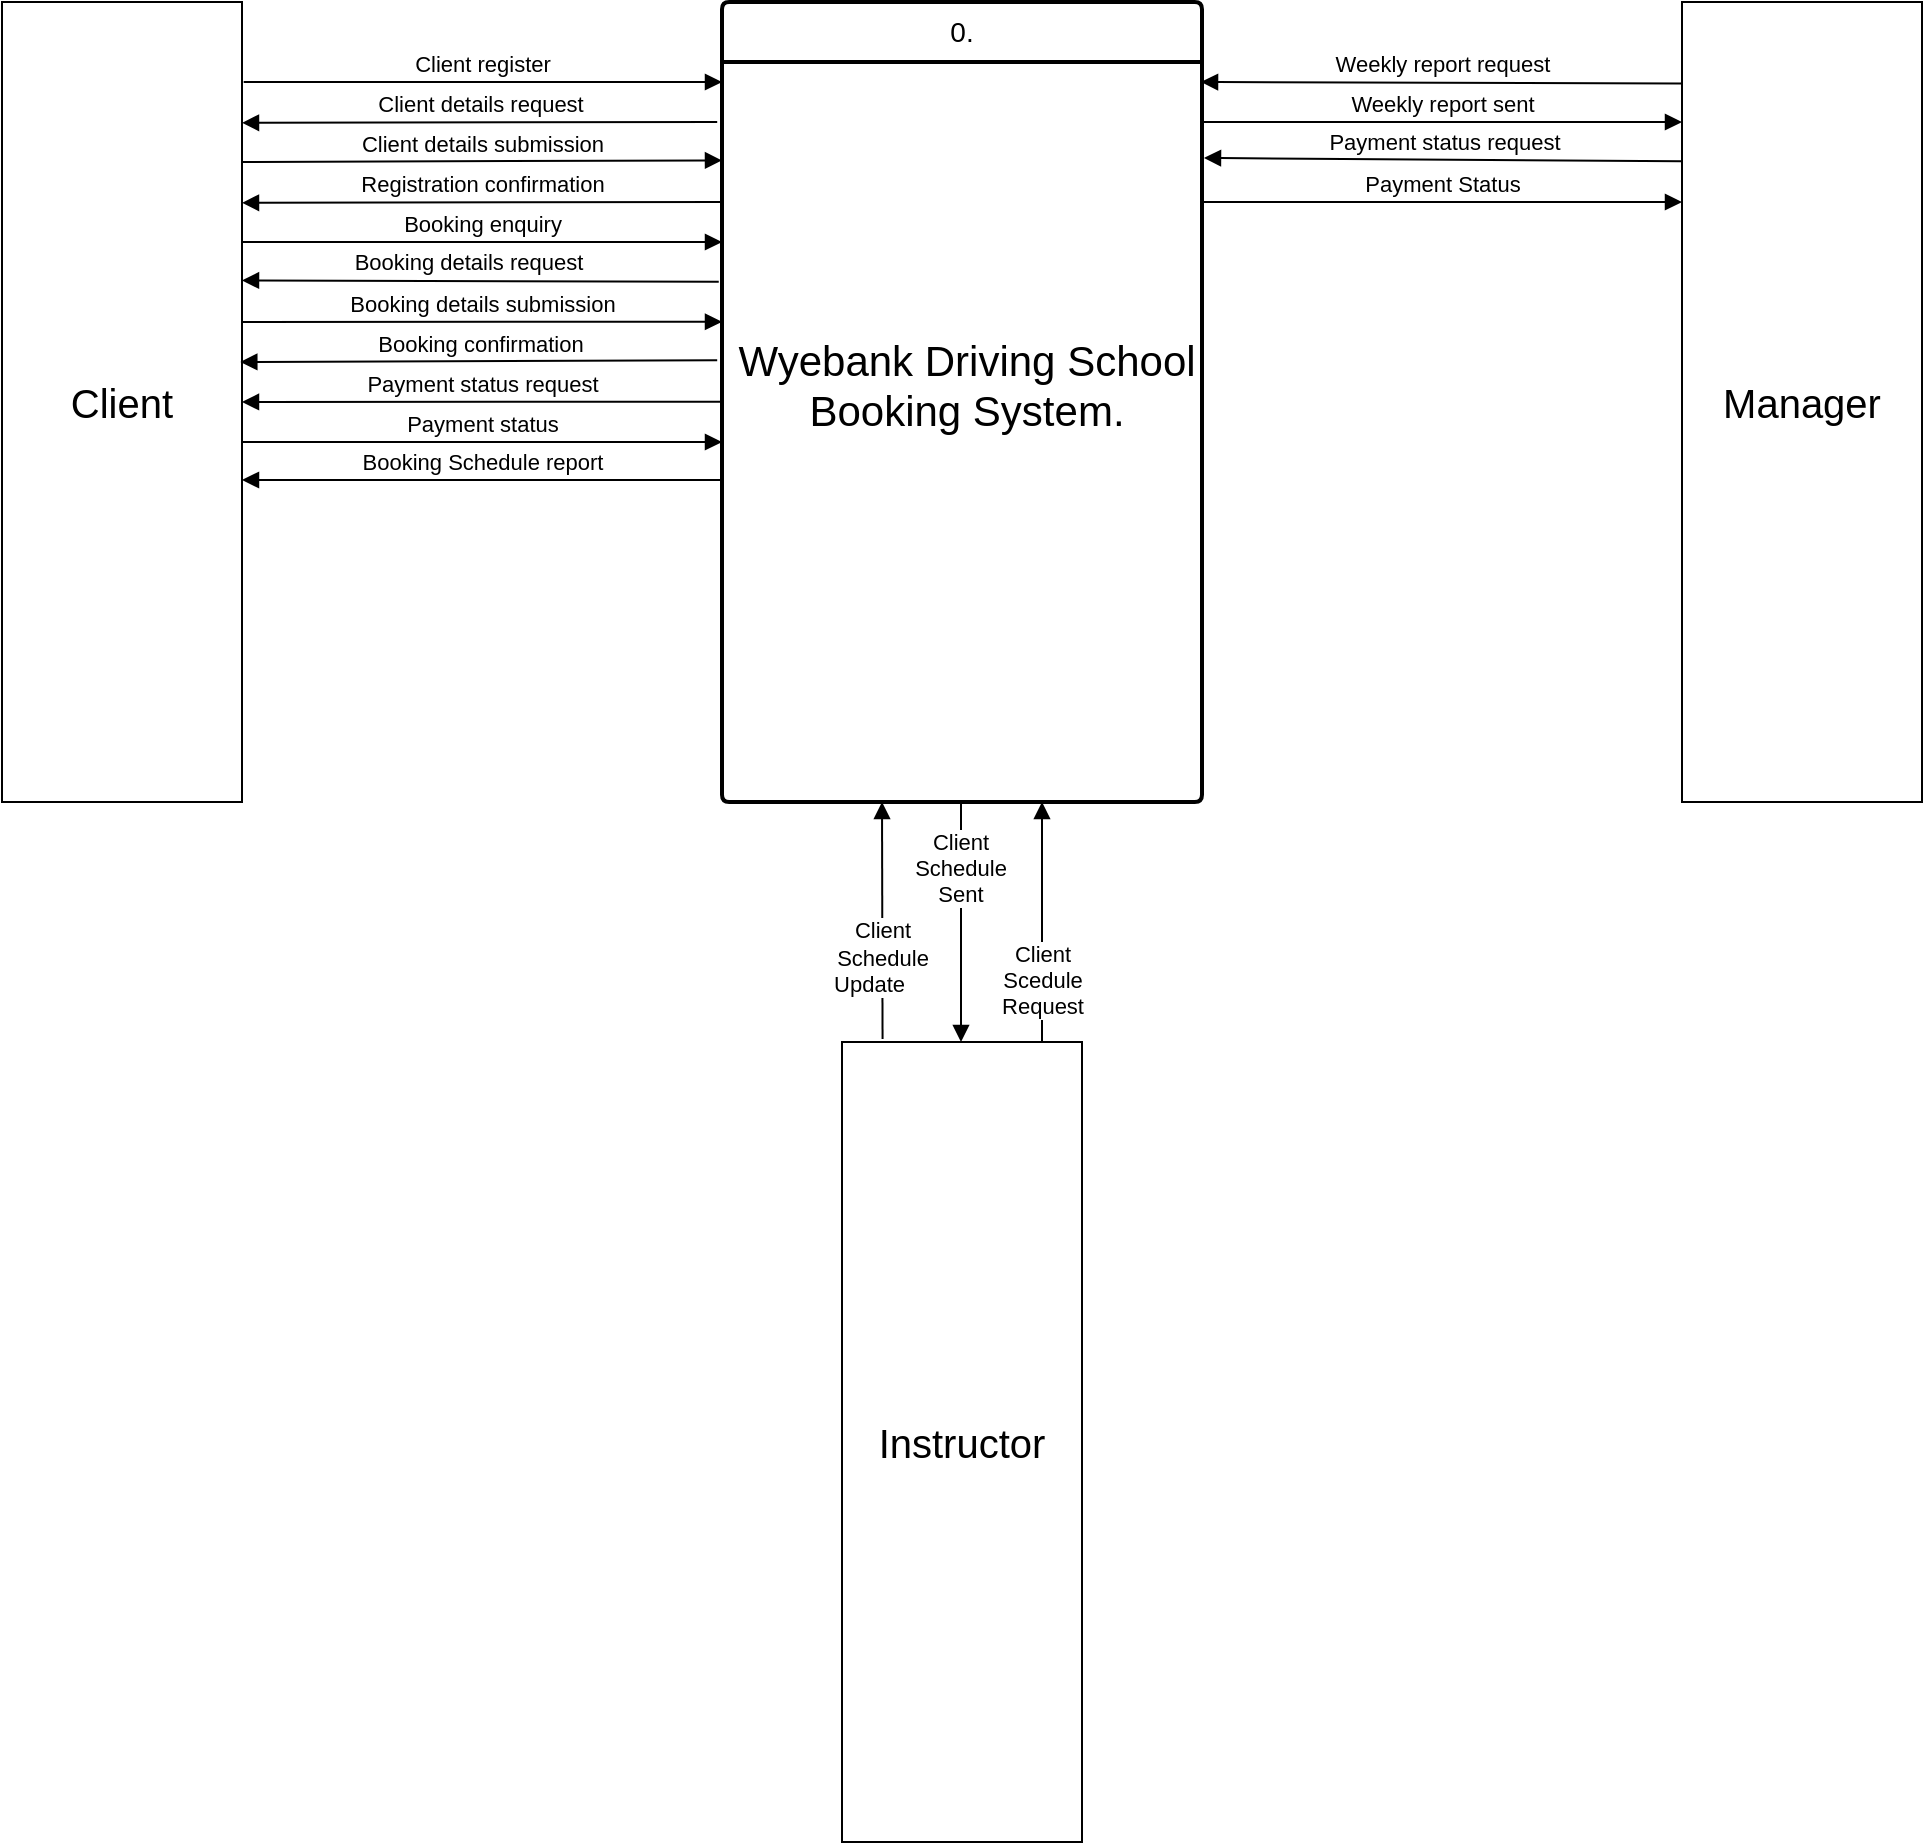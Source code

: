 <mxfile version="26.1.1" pages="3">
  <diagram name="Context-Level DFD" id="9_mHV6mDYOqmCFkFlWri">
    <mxGraphModel dx="719" dy="401" grid="1" gridSize="10" guides="1" tooltips="1" connect="1" arrows="1" fold="1" page="1" pageScale="1" pageWidth="850" pageHeight="1100" math="0" shadow="0">
      <root>
        <mxCell id="0" />
        <mxCell id="1" parent="0" />
        <mxCell id="TJH8ONQ5V0XpQaSHO4El-5" value="0." style="swimlane;childLayout=stackLayout;horizontal=1;startSize=30;horizontalStack=0;rounded=1;fontSize=14;fontStyle=0;strokeWidth=2;resizeParent=0;resizeLast=1;shadow=0;dashed=0;align=center;arcSize=4;whiteSpace=wrap;html=1;" parent="1" vertex="1">
          <mxGeometry x="1200" y="160" width="240" height="400" as="geometry" />
        </mxCell>
        <mxCell id="TJH8ONQ5V0XpQaSHO4El-6" value="&lt;div style=&quot;&quot;&gt;&lt;font style=&quot;font-size: 18px;&quot;&gt;&lt;br&gt;&lt;/font&gt;&lt;/div&gt;&lt;div style=&quot;&quot;&gt;&lt;font style=&quot;font-size: 18px;&quot;&gt;&lt;br&gt;&lt;/font&gt;&lt;/div&gt;&lt;div style=&quot;&quot;&gt;&lt;font style=&quot;font-size: 24px;&quot;&gt;&lt;br&gt;&lt;/font&gt;&lt;/div&gt;&lt;div style=&quot;&quot;&gt;&lt;font style=&quot;font-size: 24px;&quot;&gt;&lt;br&gt;&lt;/font&gt;&lt;/div&gt;&lt;div style=&quot;&quot;&gt;&lt;br&gt;&lt;/div&gt;&lt;div style=&quot;&quot;&gt;&lt;br&gt;&lt;/div&gt;&lt;div style=&quot;font-size: 21px;&quot;&gt;&lt;font style=&quot;font-size: 21px;&quot;&gt;&lt;span style=&quot;background-color: initial;&quot;&gt;Wyebank Driving School&lt;/span&gt;&lt;br&gt;&lt;/font&gt;&lt;/div&gt;&lt;div style=&quot;font-size: 21px;&quot;&gt;&lt;font style=&quot;font-size: 21px;&quot;&gt;Booking System.&lt;/font&gt;&lt;/div&gt;" style="align=center;strokeColor=none;fillColor=none;spacingLeft=4;fontSize=12;verticalAlign=top;resizable=0;rotatable=0;part=1;html=1;" parent="TJH8ONQ5V0XpQaSHO4El-5" vertex="1">
          <mxGeometry y="30" width="240" height="370" as="geometry" />
        </mxCell>
        <mxCell id="TJH8ONQ5V0XpQaSHO4El-9" value="&lt;font style=&quot;font-size: 20px;&quot;&gt;Client&lt;/font&gt;" style="html=1;whiteSpace=wrap;" parent="1" vertex="1">
          <mxGeometry x="840" y="160" width="120" height="400" as="geometry" />
        </mxCell>
        <mxCell id="TJH8ONQ5V0XpQaSHO4El-19" value="Client register" style="html=1;verticalAlign=bottom;endArrow=block;curved=0;rounded=0;exitX=1.007;exitY=0.1;exitDx=0;exitDy=0;exitPerimeter=0;" parent="1" source="TJH8ONQ5V0XpQaSHO4El-9" edge="1">
          <mxGeometry width="80" relative="1" as="geometry">
            <mxPoint x="1120" y="200" as="sourcePoint" />
            <mxPoint x="1200" y="200" as="targetPoint" />
          </mxGeometry>
        </mxCell>
        <mxCell id="TJH8ONQ5V0XpQaSHO4El-20" value="Client details request" style="html=1;verticalAlign=bottom;endArrow=block;curved=0;rounded=0;exitX=-0.01;exitY=0.107;exitDx=0;exitDy=0;exitPerimeter=0;" parent="1" edge="1">
          <mxGeometry width="80" relative="1" as="geometry">
            <mxPoint x="1197.6" y="220.0" as="sourcePoint" />
            <mxPoint x="960" y="220.41" as="targetPoint" />
          </mxGeometry>
        </mxCell>
        <mxCell id="TJH8ONQ5V0XpQaSHO4El-23" value="Registration confirmation" style="html=1;verticalAlign=bottom;endArrow=block;curved=0;rounded=0;entryX=0.985;entryY=0.276;entryDx=0;entryDy=0;entryPerimeter=0;exitX=0;exitY=0.25;exitDx=0;exitDy=0;" parent="1" source="TJH8ONQ5V0XpQaSHO4El-5" edge="1">
          <mxGeometry width="80" relative="1" as="geometry">
            <mxPoint x="1011.65" y="260" as="sourcePoint" />
            <mxPoint x="960.0" y="260.4" as="targetPoint" />
          </mxGeometry>
        </mxCell>
        <mxCell id="TJH8ONQ5V0XpQaSHO4El-24" value="Client details submission" style="html=1;verticalAlign=bottom;endArrow=block;curved=0;rounded=0;entryX=0;entryY=0.133;entryDx=0;entryDy=0;entryPerimeter=0;" parent="1" target="TJH8ONQ5V0XpQaSHO4El-6" edge="1">
          <mxGeometry width="80" relative="1" as="geometry">
            <mxPoint x="960" y="240" as="sourcePoint" />
            <mxPoint x="1040" y="240" as="targetPoint" />
            <mxPoint as="offset" />
          </mxGeometry>
        </mxCell>
        <mxCell id="TJH8ONQ5V0XpQaSHO4El-28" value="Booking enquiry" style="html=1;verticalAlign=bottom;endArrow=block;curved=0;rounded=0;" parent="1" edge="1">
          <mxGeometry width="80" relative="1" as="geometry">
            <mxPoint x="960" y="280" as="sourcePoint" />
            <mxPoint x="1200" y="280" as="targetPoint" />
          </mxGeometry>
        </mxCell>
        <mxCell id="TJH8ONQ5V0XpQaSHO4El-29" value="" style="html=1;verticalAlign=bottom;endArrow=block;curved=0;rounded=0;entryX=0.993;entryY=0.348;entryDx=0;entryDy=0;entryPerimeter=0;exitX=-0.01;exitY=0.297;exitDx=0;exitDy=0;exitPerimeter=0;" parent="1" edge="1">
          <mxGeometry width="80" relative="1" as="geometry">
            <mxPoint x="1198.37" y="299.89" as="sourcePoint" />
            <mxPoint x="960" y="299.2" as="targetPoint" />
          </mxGeometry>
        </mxCell>
        <mxCell id="TJH8ONQ5V0XpQaSHO4El-32" value="Booking details request" style="edgeLabel;html=1;align=center;verticalAlign=middle;resizable=0;points=[];" parent="TJH8ONQ5V0XpQaSHO4El-29" vertex="1" connectable="0">
          <mxGeometry x="0.054" y="-10" relative="1" as="geometry">
            <mxPoint as="offset" />
          </mxGeometry>
        </mxCell>
        <mxCell id="TJH8ONQ5V0XpQaSHO4El-33" value="Booking details submission" style="html=1;verticalAlign=bottom;endArrow=block;curved=0;rounded=0;entryX=0;entryY=0.351;entryDx=0;entryDy=0;entryPerimeter=0;" parent="1" target="TJH8ONQ5V0XpQaSHO4El-6" edge="1">
          <mxGeometry width="80" relative="1" as="geometry">
            <mxPoint x="960" y="320" as="sourcePoint" />
            <mxPoint x="1040" y="320" as="targetPoint" />
          </mxGeometry>
        </mxCell>
        <mxCell id="TJH8ONQ5V0XpQaSHO4El-34" value="Booking confirmation" style="html=1;verticalAlign=bottom;endArrow=block;curved=0;rounded=0;entryX=0.993;entryY=0.45;entryDx=0;entryDy=0;entryPerimeter=0;exitX=-0.01;exitY=0.403;exitDx=0;exitDy=0;exitPerimeter=0;" parent="1" source="TJH8ONQ5V0XpQaSHO4El-6" target="TJH8ONQ5V0XpQaSHO4El-9" edge="1">
          <mxGeometry width="80" relative="1" as="geometry">
            <mxPoint x="1120" y="340" as="sourcePoint" />
            <mxPoint x="1200" y="340" as="targetPoint" />
          </mxGeometry>
        </mxCell>
        <mxCell id="TJH8ONQ5V0XpQaSHO4El-35" value="Payment status request" style="html=1;verticalAlign=bottom;endArrow=block;curved=0;rounded=0;entryX=1;entryY=0.5;entryDx=0;entryDy=0;exitX=-0.003;exitY=0.459;exitDx=0;exitDy=0;exitPerimeter=0;" parent="1" source="TJH8ONQ5V0XpQaSHO4El-6" target="TJH8ONQ5V0XpQaSHO4El-9" edge="1">
          <mxGeometry width="80" relative="1" as="geometry">
            <mxPoint x="1110" y="359.5" as="sourcePoint" />
            <mxPoint x="1190" y="359.5" as="targetPoint" />
          </mxGeometry>
        </mxCell>
        <mxCell id="TJH8ONQ5V0XpQaSHO4El-36" value="Payment status" style="html=1;verticalAlign=bottom;endArrow=block;curved=0;rounded=0;" parent="1" edge="1">
          <mxGeometry width="80" relative="1" as="geometry">
            <mxPoint x="960" y="380" as="sourcePoint" />
            <mxPoint x="1200" y="380" as="targetPoint" />
            <mxPoint as="offset" />
          </mxGeometry>
        </mxCell>
        <mxCell id="TJH8ONQ5V0XpQaSHO4El-37" value="Booking Schedule report" style="html=1;verticalAlign=bottom;endArrow=block;curved=0;rounded=0;exitX=-0.003;exitY=0.565;exitDx=0;exitDy=0;exitPerimeter=0;" parent="1" source="TJH8ONQ5V0XpQaSHO4El-6" edge="1">
          <mxGeometry width="80" relative="1" as="geometry">
            <mxPoint x="1050" y="400" as="sourcePoint" />
            <mxPoint x="960" y="399" as="targetPoint" />
          </mxGeometry>
        </mxCell>
        <mxCell id="TJH8ONQ5V0XpQaSHO4El-38" value="&lt;font style=&quot;font-size: 20px;&quot;&gt;Instructor&lt;/font&gt;" style="html=1;whiteSpace=wrap;" parent="1" vertex="1">
          <mxGeometry x="1260" y="680" width="120" height="400" as="geometry" />
        </mxCell>
        <mxCell id="TJH8ONQ5V0XpQaSHO4El-39" value="" style="html=1;verticalAlign=bottom;endArrow=block;curved=0;rounded=0;" parent="1" edge="1">
          <mxGeometry x="-0.002" width="80" relative="1" as="geometry">
            <mxPoint x="1360" y="680" as="sourcePoint" />
            <mxPoint x="1360" y="560" as="targetPoint" />
            <mxPoint as="offset" />
          </mxGeometry>
        </mxCell>
        <mxCell id="TJH8ONQ5V0XpQaSHO4El-43" value="Client&lt;div&gt;Scedule&lt;/div&gt;&lt;div&gt;Request&lt;/div&gt;" style="edgeLabel;html=1;align=center;verticalAlign=middle;resizable=0;points=[];" parent="TJH8ONQ5V0XpQaSHO4El-39" vertex="1" connectable="0">
          <mxGeometry x="-0.483" relative="1" as="geometry">
            <mxPoint as="offset" />
          </mxGeometry>
        </mxCell>
        <mxCell id="TJH8ONQ5V0XpQaSHO4El-40" value="" style="html=1;verticalAlign=bottom;endArrow=block;curved=0;rounded=0;entryX=0.5;entryY=0;entryDx=0;entryDy=0;exitX=0.5;exitY=1;exitDx=0;exitDy=0;" parent="1" edge="1">
          <mxGeometry width="80" relative="1" as="geometry">
            <mxPoint x="1319.5" y="560" as="sourcePoint" />
            <mxPoint x="1319.5" y="680" as="targetPoint" />
          </mxGeometry>
        </mxCell>
        <mxCell id="TJH8ONQ5V0XpQaSHO4El-42" value="Client&lt;div&gt;Schedule&lt;/div&gt;&lt;div&gt;Sent&lt;/div&gt;" style="edgeLabel;html=1;align=center;verticalAlign=middle;resizable=0;points=[];" parent="TJH8ONQ5V0XpQaSHO4El-40" vertex="1" connectable="0">
          <mxGeometry x="-0.45" y="-1" relative="1" as="geometry">
            <mxPoint as="offset" />
          </mxGeometry>
        </mxCell>
        <mxCell id="TJH8ONQ5V0XpQaSHO4El-41" value="Client&lt;div&gt;Schedule&lt;/div&gt;&lt;div&gt;Update&lt;span style=&quot;white-space: pre;&quot;&gt;&#x9;&lt;/span&gt;&lt;/div&gt;" style="html=1;verticalAlign=bottom;endArrow=block;curved=0;rounded=0;entryX=0.378;entryY=1.004;entryDx=0;entryDy=0;entryPerimeter=0;" parent="1" edge="1">
          <mxGeometry x="-0.688" width="80" relative="1" as="geometry">
            <mxPoint x="1280.28" y="678.52" as="sourcePoint" />
            <mxPoint x="1280.0" y="560" as="targetPoint" />
            <mxPoint as="offset" />
          </mxGeometry>
        </mxCell>
        <mxCell id="TJH8ONQ5V0XpQaSHO4El-44" value="&lt;font style=&quot;font-size: 20px;&quot;&gt;Manager&lt;/font&gt;" style="html=1;whiteSpace=wrap;" parent="1" vertex="1">
          <mxGeometry x="1680" y="160" width="120" height="400" as="geometry" />
        </mxCell>
        <mxCell id="TJH8ONQ5V0XpQaSHO4El-55" value="Weekly report request" style="html=1;verticalAlign=bottom;endArrow=block;curved=0;rounded=0;entryX=0.998;entryY=0.027;entryDx=0;entryDy=0;entryPerimeter=0;exitX=-0.003;exitY=0.102;exitDx=0;exitDy=0;exitPerimeter=0;" parent="1" source="TJH8ONQ5V0XpQaSHO4El-44" target="TJH8ONQ5V0XpQaSHO4El-6" edge="1">
          <mxGeometry width="80" relative="1" as="geometry">
            <mxPoint x="1490" y="200" as="sourcePoint" />
            <mxPoint x="1570" y="200" as="targetPoint" />
          </mxGeometry>
        </mxCell>
        <mxCell id="TJH8ONQ5V0XpQaSHO4El-56" value="Weekly report sent" style="html=1;verticalAlign=bottom;endArrow=block;curved=0;rounded=0;entryX=0;entryY=0.15;entryDx=0;entryDy=0;entryPerimeter=0;" parent="1" target="TJH8ONQ5V0XpQaSHO4El-44" edge="1">
          <mxGeometry width="80" relative="1" as="geometry">
            <mxPoint x="1440" y="220" as="sourcePoint" />
            <mxPoint x="1520" y="220" as="targetPoint" />
          </mxGeometry>
        </mxCell>
        <mxCell id="zWV9kCAMqsHdOSjxvC8m-1" value="Payment status request" style="html=1;verticalAlign=bottom;endArrow=block;curved=0;rounded=0;exitX=0.001;exitY=0.199;exitDx=0;exitDy=0;exitPerimeter=0;" parent="1" source="TJH8ONQ5V0XpQaSHO4El-44" edge="1">
          <mxGeometry width="80" relative="1" as="geometry">
            <mxPoint x="1520" y="240" as="sourcePoint" />
            <mxPoint x="1441" y="238" as="targetPoint" />
          </mxGeometry>
        </mxCell>
        <mxCell id="zWV9kCAMqsHdOSjxvC8m-2" value="Payment Status" style="html=1;verticalAlign=bottom;endArrow=block;curved=0;rounded=0;entryX=0;entryY=0.25;entryDx=0;entryDy=0;" parent="1" target="TJH8ONQ5V0XpQaSHO4El-44" edge="1">
          <mxGeometry width="80" relative="1" as="geometry">
            <mxPoint x="1440" y="260" as="sourcePoint" />
            <mxPoint x="1520" y="260" as="targetPoint" />
          </mxGeometry>
        </mxCell>
      </root>
    </mxGraphModel>
  </diagram>
  <diagram id="h29gTIoK2kNqb1uIxXb2" name="Level-0 DFD">
    <mxGraphModel dx="2704" dy="669" grid="1" gridSize="10" guides="1" tooltips="1" connect="1" arrows="1" fold="1" page="1" pageScale="1" pageWidth="1654" pageHeight="2336" math="0" shadow="0">
      <root>
        <mxCell id="0" />
        <mxCell id="1" parent="0" />
        <mxCell id="RNcLBntZl2BHGZEEgZLp-1" value="1.0" style="swimlane;childLayout=stackLayout;horizontal=1;startSize=20;horizontalStack=0;rounded=1;fontSize=14;fontStyle=0;strokeWidth=2;resizeParent=0;resizeLast=1;shadow=0;dashed=0;align=center;arcSize=4;whiteSpace=wrap;html=1;" parent="1" vertex="1">
          <mxGeometry x="747" y="160" width="160" height="140" as="geometry" />
        </mxCell>
        <mxCell id="RNcLBntZl2BHGZEEgZLp-2" value="&lt;div style=&quot;font-size: 20px;&quot;&gt;&lt;br&gt;&lt;/div&gt;&lt;div style=&quot;font-size: 20px;&quot;&gt;&lt;font style=&quot;font-size: 20px;&quot;&gt;Register Client&lt;/font&gt;&lt;/div&gt;" style="align=center;strokeColor=none;fillColor=none;spacingLeft=4;fontSize=12;verticalAlign=top;resizable=0;rotatable=0;part=1;html=1;" parent="RNcLBntZl2BHGZEEgZLp-1" vertex="1">
          <mxGeometry y="20" width="160" height="120" as="geometry" />
        </mxCell>
        <mxCell id="RNcLBntZl2BHGZEEgZLp-3" value="&lt;font style=&quot;font-size: 18px;&quot;&gt;Client&lt;/font&gt;" style="html=1;whiteSpace=wrap;" parent="1" vertex="1">
          <mxGeometry x="150" y="182.5" width="190" height="95" as="geometry" />
        </mxCell>
        <mxCell id="eXnH5dOhrDXt4Sco5O1Z-2" value="Client details request" style="html=1;verticalAlign=bottom;endArrow=block;curved=0;rounded=0;" parent="1" edge="1">
          <mxGeometry width="80" relative="1" as="geometry">
            <mxPoint x="747" y="190" as="sourcePoint" />
            <mxPoint x="340" y="190" as="targetPoint" />
          </mxGeometry>
        </mxCell>
        <mxCell id="eXnH5dOhrDXt4Sco5O1Z-3" value="Client details" style="html=1;verticalAlign=bottom;endArrow=block;curved=0;rounded=0;entryX=0;entryY=0.25;entryDx=0;entryDy=0;" parent="1" edge="1">
          <mxGeometry width="80" relative="1" as="geometry">
            <mxPoint x="340" y="220" as="sourcePoint" />
            <mxPoint x="747" y="220" as="targetPoint" />
          </mxGeometry>
        </mxCell>
        <mxCell id="eXnH5dOhrDXt4Sco5O1Z-4" value="Msg: Registration complete" style="html=1;verticalAlign=bottom;endArrow=block;curved=0;rounded=0;exitX=0;exitY=0.5;exitDx=0;exitDy=0;" parent="1" edge="1">
          <mxGeometry width="80" relative="1" as="geometry">
            <mxPoint x="747" y="250.59" as="sourcePoint" />
            <mxPoint x="340" y="250" as="targetPoint" />
          </mxGeometry>
        </mxCell>
        <mxCell id="eXnH5dOhrDXt4Sco5O1Z-5" value="D1&lt;span style=&quot;white-space: pre;&quot;&gt;&#x9;&lt;/span&gt;&amp;nbsp;Client info" style="html=1;dashed=0;whiteSpace=wrap;shape=mxgraph.dfd.dataStoreID;align=left;spacingLeft=3;points=[[0,0],[0.5,0],[1,0],[0,0.5],[1,0.5],[0,1],[0.5,1],[1,1]];" parent="1" vertex="1">
          <mxGeometry x="480" y="370" width="130" height="30" as="geometry" />
        </mxCell>
        <mxCell id="eXnH5dOhrDXt4Sco5O1Z-6" value="" style="html=1;verticalAlign=bottom;endArrow=block;curved=0;rounded=0;entryX=0.614;entryY=0.014;entryDx=0;entryDy=0;entryPerimeter=0;exitX=0.339;exitY=0.993;exitDx=0;exitDy=0;exitPerimeter=0;" parent="1" source="RNcLBntZl2BHGZEEgZLp-2" target="eXnH5dOhrDXt4Sco5O1Z-5" edge="1">
          <mxGeometry width="80" relative="1" as="geometry">
            <mxPoint x="840" y="350" as="sourcePoint" />
            <mxPoint x="680" y="400" as="targetPoint" />
            <Array as="points">
              <mxPoint x="800" y="350" />
              <mxPoint x="560" y="350" />
            </Array>
          </mxGeometry>
        </mxCell>
        <mxCell id="eXnH5dOhrDXt4Sco5O1Z-7" value="Client details" style="edgeLabel;html=1;align=center;verticalAlign=middle;resizable=0;points=[];" parent="eXnH5dOhrDXt4Sco5O1Z-6" vertex="1" connectable="0">
          <mxGeometry x="-0.105" y="-2" relative="1" as="geometry">
            <mxPoint x="-1" as="offset" />
          </mxGeometry>
        </mxCell>
        <mxCell id="eXnH5dOhrDXt4Sco5O1Z-8" value="2.0" style="swimlane;childLayout=stackLayout;horizontal=1;startSize=20;horizontalStack=0;rounded=1;fontSize=14;fontStyle=0;strokeWidth=2;resizeParent=0;resizeLast=1;shadow=0;dashed=0;align=center;arcSize=4;whiteSpace=wrap;html=1;" parent="1" vertex="1">
          <mxGeometry x="270" y="470" width="160" height="120" as="geometry" />
        </mxCell>
        <mxCell id="eXnH5dOhrDXt4Sco5O1Z-11" value="&lt;font style=&quot;font-size: 20px;&quot;&gt;Make Booking&lt;/font&gt;" style="text;html=1;align=center;verticalAlign=middle;resizable=0;points=[];autosize=1;strokeColor=none;fillColor=none;" parent="1" vertex="1">
          <mxGeometry x="275" y="513" width="150" height="40" as="geometry" />
        </mxCell>
        <mxCell id="eXnH5dOhrDXt4Sco5O1Z-12" value="Client Details" style="html=1;verticalAlign=bottom;endArrow=block;curved=0;rounded=0;exitX=0.31;exitY=1.112;exitDx=0;exitDy=0;exitPerimeter=0;entryX=1;entryY=0.25;entryDx=0;entryDy=0;" parent="1" source="eXnH5dOhrDXt4Sco5O1Z-5" target="eXnH5dOhrDXt4Sco5O1Z-8" edge="1">
          <mxGeometry width="80" relative="1" as="geometry">
            <mxPoint x="520" y="440" as="sourcePoint" />
            <mxPoint x="600" y="440" as="targetPoint" />
            <Array as="points">
              <mxPoint x="520" y="500" />
            </Array>
          </mxGeometry>
        </mxCell>
        <mxCell id="eXnH5dOhrDXt4Sco5O1Z-13" value="D2&amp;nbsp;&lt;span style=&quot;white-space: pre;&quot;&gt;&#x9;&lt;/span&gt;&amp;nbsp;Date" style="html=1;dashed=0;whiteSpace=wrap;shape=mxgraph.dfd.dataStoreID;align=left;spacingLeft=3;points=[[0,0],[0.5,0],[1,0],[0,0.5],[1,0.5],[0,1],[0.5,1],[1,1]];" parent="1" vertex="1">
          <mxGeometry x="40" y="390" width="130" height="30" as="geometry" />
        </mxCell>
        <mxCell id="eXnH5dOhrDXt4Sco5O1Z-14" value="Booking request" style="html=1;verticalAlign=bottom;endArrow=block;curved=0;rounded=0;entryX=0.058;entryY=0;entryDx=0;entryDy=0;entryPerimeter=0;exitX=1;exitY=0.921;exitDx=0;exitDy=0;exitPerimeter=0;" parent="1" source="RNcLBntZl2BHGZEEgZLp-3" edge="1">
          <mxGeometry width="80" relative="1" as="geometry">
            <mxPoint x="400.72" y="277.5" as="sourcePoint" />
            <mxPoint x="400" y="467.5" as="targetPoint" />
            <Array as="points">
              <mxPoint x="400" y="270" />
              <mxPoint x="400.72" y="347.5" />
            </Array>
          </mxGeometry>
        </mxCell>
        <mxCell id="eXnH5dOhrDXt4Sco5O1Z-15" value="Available dates" style="html=1;verticalAlign=bottom;endArrow=block;curved=0;rounded=0;entryX=0;entryY=0.25;entryDx=0;entryDy=0;" parent="1" target="eXnH5dOhrDXt4Sco5O1Z-8" edge="1">
          <mxGeometry width="80" relative="1" as="geometry">
            <mxPoint x="150" y="420" as="sourcePoint" />
            <mxPoint x="230" y="500" as="targetPoint" />
            <Array as="points">
              <mxPoint x="150" y="500" />
            </Array>
          </mxGeometry>
        </mxCell>
        <mxCell id="eXnH5dOhrDXt4Sco5O1Z-16" value="Available dates&lt;div&gt;and time&lt;/div&gt;" style="html=1;verticalAlign=bottom;endArrow=block;curved=0;rounded=0;" parent="1" edge="1">
          <mxGeometry width="80" relative="1" as="geometry">
            <mxPoint x="350" y="470" as="sourcePoint" />
            <mxPoint x="340" y="277.5" as="targetPoint" />
            <Array as="points">
              <mxPoint x="350" y="277.5" />
            </Array>
          </mxGeometry>
        </mxCell>
        <mxCell id="eXnH5dOhrDXt4Sco5O1Z-17" value="D3&amp;nbsp;&lt;span style=&quot;white-space: pre;&quot;&gt;&#x9;&lt;/span&gt;&amp;nbsp;Time" style="html=1;dashed=0;whiteSpace=wrap;shape=mxgraph.dfd.dataStoreID;align=left;spacingLeft=3;points=[[0,0],[0.5,0],[1,0],[0,0.5],[1,0.5],[0,1],[0.5,1],[1,1]];" parent="1" vertex="1">
          <mxGeometry x="50" y="710" width="100" height="30" as="geometry" />
        </mxCell>
        <mxCell id="eXnH5dOhrDXt4Sco5O1Z-18" value="Available time" style="html=1;verticalAlign=bottom;endArrow=block;curved=0;rounded=0;" parent="1" edge="1">
          <mxGeometry width="80" relative="1" as="geometry">
            <mxPoint x="120" y="710" as="sourcePoint" />
            <mxPoint x="270" y="520" as="targetPoint" />
            <Array as="points">
              <mxPoint x="120" y="640" />
              <mxPoint x="120" y="520" />
            </Array>
          </mxGeometry>
        </mxCell>
        <mxCell id="eXnH5dOhrDXt4Sco5O1Z-19" value="" style="html=1;verticalAlign=bottom;endArrow=block;curved=0;rounded=0;exitX=0.792;exitY=1.001;exitDx=0;exitDy=0;exitPerimeter=0;" parent="1" edge="1">
          <mxGeometry width="80" relative="1" as="geometry">
            <mxPoint x="310.48" y="277.595" as="sourcePoint" />
            <mxPoint x="310" y="470" as="targetPoint" />
          </mxGeometry>
        </mxCell>
        <mxCell id="eXnH5dOhrDXt4Sco5O1Z-20" value="Booking details" style="edgeLabel;html=1;align=center;verticalAlign=middle;resizable=0;points=[];" parent="eXnH5dOhrDXt4Sco5O1Z-19" vertex="1" connectable="0">
          <mxGeometry x="0.542" y="-2" relative="1" as="geometry">
            <mxPoint as="offset" />
          </mxGeometry>
        </mxCell>
        <mxCell id="eXnH5dOhrDXt4Sco5O1Z-21" value="Msg:Booking confirmation" style="html=1;verticalAlign=bottom;endArrow=block;curved=0;rounded=0;exitX=-0.01;exitY=0.163;exitDx=0;exitDy=0;exitPerimeter=0;entryX=0.467;entryY=1.009;entryDx=0;entryDy=0;entryPerimeter=0;" parent="1" source="eXnH5dOhrDXt4Sco5O1Z-8" target="RNcLBntZl2BHGZEEgZLp-3" edge="1">
          <mxGeometry width="80" relative="1" as="geometry">
            <mxPoint x="260" y="480" as="sourcePoint" />
            <mxPoint x="260" y="290" as="targetPoint" />
            <Array as="points">
              <mxPoint x="240" y="490" />
            </Array>
          </mxGeometry>
        </mxCell>
        <mxCell id="eXnH5dOhrDXt4Sco5O1Z-22" value="D4&lt;span style=&quot;white-space: pre;&quot;&gt;&#x9;&lt;/span&gt;&amp;nbsp;Instructor info" style="html=1;dashed=0;whiteSpace=wrap;shape=mxgraph.dfd.dataStoreID;align=left;spacingLeft=3;points=[[0,0],[0.5,0],[1,0],[0,0.5],[1,0.5],[0,1],[0.5,1],[1,1]];" parent="1" vertex="1">
          <mxGeometry x="220" y="710" width="110" height="30" as="geometry" />
        </mxCell>
        <mxCell id="eXnH5dOhrDXt4Sco5O1Z-23" value="instructor details" style="html=1;verticalAlign=bottom;endArrow=block;curved=0;rounded=0;exitX=0.364;exitY=-0.04;exitDx=0;exitDy=0;exitPerimeter=0;" parent="1" source="eXnH5dOhrDXt4Sco5O1Z-22" edge="1">
          <mxGeometry width="80" relative="1" as="geometry">
            <mxPoint x="330" y="680" as="sourcePoint" />
            <mxPoint x="270" y="580" as="targetPoint" />
            <Array as="points">
              <mxPoint x="260" y="580" />
            </Array>
          </mxGeometry>
        </mxCell>
        <mxCell id="eXnH5dOhrDXt4Sco5O1Z-24" value="3.0" style="swimlane;childLayout=stackLayout;horizontal=1;startSize=17;horizontalStack=0;rounded=1;fontSize=14;fontStyle=0;strokeWidth=2;resizeParent=0;resizeLast=1;shadow=0;dashed=0;align=center;arcSize=4;whiteSpace=wrap;html=1;" parent="1" vertex="1">
          <mxGeometry x="640" y="520" width="170" height="120" as="geometry" />
        </mxCell>
        <mxCell id="eXnH5dOhrDXt4Sco5O1Z-28" value="&lt;font style=&quot;font-size: 16px;&quot;&gt;View Payment Status&lt;/font&gt;" style="text;html=1;align=center;verticalAlign=middle;resizable=0;points=[];autosize=1;strokeColor=none;fillColor=none;" parent="eXnH5dOhrDXt4Sco5O1Z-24" vertex="1">
          <mxGeometry y="17" width="170" height="103" as="geometry" />
        </mxCell>
        <mxCell id="eXnH5dOhrDXt4Sco5O1Z-26" value="Booking details" style="html=1;verticalAlign=bottom;endArrow=block;curved=0;rounded=0;" parent="1" edge="1">
          <mxGeometry width="80" relative="1" as="geometry">
            <mxPoint x="380" y="590" as="sourcePoint" />
            <mxPoint x="400" y="720" as="targetPoint" />
            <Array as="points">
              <mxPoint x="380" y="720" />
            </Array>
          </mxGeometry>
        </mxCell>
        <mxCell id="eXnH5dOhrDXt4Sco5O1Z-27" value="D5&amp;nbsp;&lt;span style=&quot;white-space: pre;&quot;&gt;&#x9;&lt;/span&gt;&amp;nbsp;Booking info" style="html=1;dashed=0;whiteSpace=wrap;shape=mxgraph.dfd.dataStoreID;align=left;spacingLeft=3;points=[[0,0],[0.5,0],[1,0],[0,0.5],[1,0.5],[0,1],[0.5,1],[1,1]];" parent="1" vertex="1">
          <mxGeometry x="400" y="710" width="110" height="30" as="geometry" />
        </mxCell>
        <mxCell id="eXnH5dOhrDXt4Sco5O1Z-29" value="Payment status" style="html=1;verticalAlign=bottom;endArrow=block;curved=0;rounded=0;exitX=0.5;exitY=0;exitDx=0;exitDy=0;" parent="1" source="eXnH5dOhrDXt4Sco5O1Z-27" edge="1">
          <mxGeometry width="80" relative="1" as="geometry">
            <mxPoint x="500" y="620" as="sourcePoint" />
            <mxPoint x="640" y="580" as="targetPoint" />
            <Array as="points">
              <mxPoint x="455" y="580" />
            </Array>
          </mxGeometry>
        </mxCell>
        <mxCell id="eXnH5dOhrDXt4Sco5O1Z-30" value="&lt;font style=&quot;font-size: 20px;&quot;&gt;Manager&lt;/font&gt;" style="html=1;whiteSpace=wrap;" parent="1" vertex="1">
          <mxGeometry x="960" y="380" width="190" height="100" as="geometry" />
        </mxCell>
        <mxCell id="eXnH5dOhrDXt4Sco5O1Z-31" value="Payment staus request" style="html=1;verticalAlign=bottom;endArrow=block;curved=0;rounded=0;" parent="1" edge="1">
          <mxGeometry width="80" relative="1" as="geometry">
            <mxPoint x="960" y="460" as="sourcePoint" />
            <mxPoint x="810" y="542" as="targetPoint" />
            <Array as="points">
              <mxPoint x="920" y="460" />
              <mxPoint x="920" y="542" />
            </Array>
          </mxGeometry>
        </mxCell>
        <mxCell id="eXnH5dOhrDXt4Sco5O1Z-32" value="Payment status" style="html=1;verticalAlign=bottom;endArrow=block;curved=0;rounded=0;" parent="1" edge="1">
          <mxGeometry width="80" relative="1" as="geometry">
            <mxPoint x="810" y="570" as="sourcePoint" />
            <mxPoint x="1000" y="480" as="targetPoint" />
            <Array as="points">
              <mxPoint x="1000" y="570" />
            </Array>
          </mxGeometry>
        </mxCell>
        <mxCell id="eXnH5dOhrDXt4Sco5O1Z-33" value="Payment status update" style="html=1;verticalAlign=bottom;endArrow=block;curved=0;rounded=0;entryX=1;entryY=0.511;entryDx=0;entryDy=0;entryPerimeter=0;" parent="1" target="eXnH5dOhrDXt4Sco5O1Z-28" edge="1">
          <mxGeometry width="80" relative="1" as="geometry">
            <mxPoint x="1020" y="480" as="sourcePoint" />
            <mxPoint x="1017" y="600" as="targetPoint" />
            <Array as="points">
              <mxPoint x="1020" y="590" />
            </Array>
          </mxGeometry>
        </mxCell>
        <mxCell id="eXnH5dOhrDXt4Sco5O1Z-34" value="Payment status update" style="html=1;verticalAlign=bottom;endArrow=block;curved=0;rounded=0;exitX=0.134;exitY=1.008;exitDx=0;exitDy=0;exitPerimeter=0;entryX=0.818;entryY=0.04;entryDx=0;entryDy=0;entryPerimeter=0;" parent="1" source="eXnH5dOhrDXt4Sco5O1Z-28" target="eXnH5dOhrDXt4Sco5O1Z-27" edge="1">
          <mxGeometry width="80" relative="1" as="geometry">
            <mxPoint x="660" y="690" as="sourcePoint" />
            <mxPoint x="740" y="690" as="targetPoint" />
            <Array as="points">
              <mxPoint x="663" y="690" />
              <mxPoint x="490" y="690" />
            </Array>
          </mxGeometry>
        </mxCell>
        <mxCell id="Ee9hBY-2dXuZXshDiQHQ-1" value="4.0" style="swimlane;childLayout=stackLayout;horizontal=1;startSize=20;horizontalStack=0;rounded=1;fontSize=14;fontStyle=0;strokeWidth=2;resizeParent=0;resizeLast=1;shadow=0;dashed=0;align=center;arcSize=4;whiteSpace=wrap;html=1;" parent="1" vertex="1">
          <mxGeometry x="280" y="810" width="160" height="120" as="geometry" />
        </mxCell>
        <mxCell id="Ee9hBY-2dXuZXshDiQHQ-2" value="&lt;div style=&quot;font-size: 17px;&quot;&gt;&lt;br&gt;&lt;/div&gt;&lt;div style=&quot;font-size: 17px;&quot;&gt;&lt;font style=&quot;font-size: 17px;&quot;&gt;Generate Client&lt;/font&gt;&lt;/div&gt;&lt;div style=&quot;font-size: 17px;&quot;&gt;&lt;font style=&quot;font-size: 17px;&quot;&gt;Booking Schedule&lt;/font&gt;&lt;/div&gt;" style="align=center;strokeColor=none;fillColor=none;spacingLeft=4;fontSize=12;verticalAlign=top;resizable=0;rotatable=0;part=1;html=1;" parent="Ee9hBY-2dXuZXshDiQHQ-1" vertex="1">
          <mxGeometry y="20" width="160" height="100" as="geometry" />
        </mxCell>
        <mxCell id="Ee9hBY-2dXuZXshDiQHQ-3" value="Booking details" style="html=1;verticalAlign=bottom;endArrow=block;curved=0;rounded=0;exitX=0.425;exitY=1.053;exitDx=0;exitDy=0;exitPerimeter=0;entryX=0.75;entryY=0;entryDx=0;entryDy=0;" parent="1" source="eXnH5dOhrDXt4Sco5O1Z-27" target="Ee9hBY-2dXuZXshDiQHQ-1" edge="1">
          <mxGeometry width="80" relative="1" as="geometry">
            <mxPoint x="450" y="770" as="sourcePoint" />
            <mxPoint x="530" y="770" as="targetPoint" />
            <Array as="points">
              <mxPoint x="447" y="770" />
              <mxPoint x="400" y="770" />
            </Array>
          </mxGeometry>
        </mxCell>
        <mxCell id="Ee9hBY-2dXuZXshDiQHQ-4" value="&lt;font style=&quot;font-size: 18px;&quot;&gt;Instructor&lt;/font&gt;" style="html=1;whiteSpace=wrap;" parent="1" vertex="1">
          <mxGeometry x="160" y="1010" width="190" height="100" as="geometry" />
        </mxCell>
        <mxCell id="Ee9hBY-2dXuZXshDiQHQ-5" value="Schedule request&amp;nbsp;" style="html=1;verticalAlign=bottom;endArrow=block;curved=0;rounded=0;exitX=0.688;exitY=-0.036;exitDx=0;exitDy=0;exitPerimeter=0;entryX=0.072;entryY=0.996;entryDx=0;entryDy=0;entryPerimeter=0;" parent="1" edge="1">
          <mxGeometry width="80" relative="1" as="geometry">
            <mxPoint x="310" y="1006.8" as="sourcePoint" />
            <mxPoint x="310.8" y="930.0" as="targetPoint" />
          </mxGeometry>
        </mxCell>
        <mxCell id="Ee9hBY-2dXuZXshDiQHQ-7" value="Booking Schedule&amp;nbsp;" style="html=1;verticalAlign=bottom;endArrow=block;curved=0;rounded=0;exitX=0.5;exitY=1;exitDx=0;exitDy=0;" parent="1" source="Ee9hBY-2dXuZXshDiQHQ-2" edge="1">
          <mxGeometry width="80" relative="1" as="geometry">
            <mxPoint x="360" y="970" as="sourcePoint" />
            <mxPoint x="350" y="1030" as="targetPoint" />
            <Array as="points">
              <mxPoint x="360" y="970" />
              <mxPoint x="410" y="970" />
              <mxPoint x="410" y="1030" />
            </Array>
          </mxGeometry>
        </mxCell>
        <mxCell id="Ee9hBY-2dXuZXshDiQHQ-8" value="Booking Schedule" style="html=1;verticalAlign=bottom;endArrow=block;curved=0;rounded=0;exitX=0;exitY=0.5;exitDx=0;exitDy=0;entryX=0.002;entryY=0.605;entryDx=0;entryDy=0;entryPerimeter=0;" parent="1" source="Ee9hBY-2dXuZXshDiQHQ-4" target="RNcLBntZl2BHGZEEgZLp-3" edge="1">
          <mxGeometry width="80" relative="1" as="geometry">
            <mxPoint x="80" y="970" as="sourcePoint" />
            <mxPoint x="10" y="210" as="targetPoint" />
            <Array as="points">
              <mxPoint x="10" y="1060" />
              <mxPoint x="10" y="240" />
            </Array>
          </mxGeometry>
        </mxCell>
        <mxCell id="Ee9hBY-2dXuZXshDiQHQ-9" value="D6&amp;nbsp;&lt;span style=&quot;white-space: pre;&quot;&gt;&#x9;&lt;/span&gt;&amp;nbsp;Schedule info" style="html=1;dashed=0;whiteSpace=wrap;shape=mxgraph.dfd.dataStoreID;align=left;spacingLeft=3;points=[[0,0],[0.5,0],[1,0],[0,0.5],[1,0.5],[0,1],[0.5,1],[1,1]];" parent="1" vertex="1">
          <mxGeometry x="560" y="1000" width="120" height="30" as="geometry" />
        </mxCell>
        <mxCell id="Ee9hBY-2dXuZXshDiQHQ-10" value="Booking schedule" style="html=1;verticalAlign=bottom;endArrow=block;curved=0;rounded=0;entryX=0.347;entryY=0.08;entryDx=0;entryDy=0;entryPerimeter=0;" parent="1" target="Ee9hBY-2dXuZXshDiQHQ-9" edge="1">
          <mxGeometry width="80" relative="1" as="geometry">
            <mxPoint x="440" y="880" as="sourcePoint" />
            <mxPoint x="610" y="880" as="targetPoint" />
            <Array as="points">
              <mxPoint x="602" y="880" />
            </Array>
          </mxGeometry>
        </mxCell>
        <mxCell id="Ee9hBY-2dXuZXshDiQHQ-11" value="5.0" style="swimlane;childLayout=stackLayout;horizontal=1;startSize=20;horizontalStack=0;rounded=1;fontSize=14;fontStyle=0;strokeWidth=2;resizeParent=0;resizeLast=1;shadow=0;dashed=0;align=center;arcSize=4;whiteSpace=wrap;html=1;" parent="1" vertex="1">
          <mxGeometry x="770" y="760" width="170" height="120" as="geometry" />
        </mxCell>
        <mxCell id="Ee9hBY-2dXuZXshDiQHQ-13" value="&lt;font style=&quot;font-size: 14px;&quot;&gt;Generate Weekly Report&lt;/font&gt;" style="text;html=1;align=center;verticalAlign=middle;resizable=0;points=[];autosize=1;strokeColor=none;fillColor=none;" parent="Ee9hBY-2dXuZXshDiQHQ-11" vertex="1">
          <mxGeometry y="20" width="170" height="100" as="geometry" />
        </mxCell>
        <mxCell id="Ee9hBY-2dXuZXshDiQHQ-14" value="Weekly report request" style="html=1;verticalAlign=bottom;endArrow=block;curved=0;rounded=0;" parent="1" edge="1">
          <mxGeometry width="80" relative="1" as="geometry">
            <mxPoint x="1060" y="480" as="sourcePoint" />
            <mxPoint x="940" y="802" as="targetPoint" />
            <Array as="points">
              <mxPoint x="1060" y="802" />
            </Array>
          </mxGeometry>
        </mxCell>
        <mxCell id="Ee9hBY-2dXuZXshDiQHQ-15" value="Booking schedule" style="html=1;verticalAlign=bottom;endArrow=block;curved=0;rounded=0;" parent="1" edge="1">
          <mxGeometry width="80" relative="1" as="geometry">
            <mxPoint x="641" y="1000" as="sourcePoint" />
            <mxPoint x="770" y="820" as="targetPoint" />
            <Array as="points">
              <mxPoint x="641" y="820" />
            </Array>
          </mxGeometry>
        </mxCell>
        <mxCell id="Ee9hBY-2dXuZXshDiQHQ-16" value="Weekly report" style="html=1;verticalAlign=bottom;endArrow=block;curved=0;rounded=0;entryX=0.914;entryY=1.008;entryDx=0;entryDy=0;entryPerimeter=0;" parent="1" target="eXnH5dOhrDXt4Sco5O1Z-30" edge="1">
          <mxGeometry width="80" relative="1" as="geometry">
            <mxPoint x="940" y="840" as="sourcePoint" />
            <mxPoint x="1220" y="840" as="targetPoint" />
            <Array as="points">
              <mxPoint x="1134" y="840" />
            </Array>
          </mxGeometry>
        </mxCell>
      </root>
    </mxGraphModel>
  </diagram>
  <diagram id="IMLMxJGcAPgL2VJGONOM" name="ERD">
    <mxGraphModel dx="1050" dy="669" grid="1" gridSize="10" guides="1" tooltips="1" connect="1" arrows="1" fold="1" page="1" pageScale="1" pageWidth="2339" pageHeight="3300" math="0" shadow="0">
      <root>
        <mxCell id="0" />
        <mxCell id="1" parent="0" />
        <mxCell id="3rgEZMurHxCWyBizHY87-1" value="Client" style="shape=table;startSize=30;container=1;collapsible=1;childLayout=tableLayout;fixedRows=1;rowLines=0;fontStyle=1;align=center;resizeLast=1;html=1;" parent="1" vertex="1">
          <mxGeometry x="740" y="240" width="190" height="270" as="geometry" />
        </mxCell>
        <mxCell id="3rgEZMurHxCWyBizHY87-2" value="" style="shape=tableRow;horizontal=0;startSize=0;swimlaneHead=0;swimlaneBody=0;fillColor=none;collapsible=0;dropTarget=0;points=[[0,0.5],[1,0.5]];portConstraint=eastwest;top=0;left=0;right=0;bottom=1;" parent="3rgEZMurHxCWyBizHY87-1" vertex="1">
          <mxGeometry y="30" width="190" height="30" as="geometry" />
        </mxCell>
        <mxCell id="3rgEZMurHxCWyBizHY87-3" value="PK" style="shape=partialRectangle;connectable=0;fillColor=none;top=0;left=0;bottom=0;right=0;fontStyle=1;overflow=hidden;whiteSpace=wrap;html=1;" parent="3rgEZMurHxCWyBizHY87-2" vertex="1">
          <mxGeometry width="30" height="30" as="geometry">
            <mxRectangle width="30" height="30" as="alternateBounds" />
          </mxGeometry>
        </mxCell>
        <mxCell id="3rgEZMurHxCWyBizHY87-4" value="ClientID" style="shape=partialRectangle;connectable=0;fillColor=none;top=0;left=0;bottom=0;right=0;align=left;spacingLeft=6;fontStyle=5;overflow=hidden;whiteSpace=wrap;html=1;" parent="3rgEZMurHxCWyBizHY87-2" vertex="1">
          <mxGeometry x="30" width="160" height="30" as="geometry">
            <mxRectangle width="160" height="30" as="alternateBounds" />
          </mxGeometry>
        </mxCell>
        <mxCell id="3rgEZMurHxCWyBizHY87-5" value="" style="shape=tableRow;horizontal=0;startSize=0;swimlaneHead=0;swimlaneBody=0;fillColor=none;collapsible=0;dropTarget=0;points=[[0,0.5],[1,0.5]];portConstraint=eastwest;top=0;left=0;right=0;bottom=0;" parent="3rgEZMurHxCWyBizHY87-1" vertex="1">
          <mxGeometry y="60" width="190" height="30" as="geometry" />
        </mxCell>
        <mxCell id="3rgEZMurHxCWyBizHY87-6" value="" style="shape=partialRectangle;connectable=0;fillColor=none;top=0;left=0;bottom=0;right=0;editable=1;overflow=hidden;whiteSpace=wrap;html=1;" parent="3rgEZMurHxCWyBizHY87-5" vertex="1">
          <mxGeometry width="30" height="30" as="geometry">
            <mxRectangle width="30" height="30" as="alternateBounds" />
          </mxGeometry>
        </mxCell>
        <mxCell id="3rgEZMurHxCWyBizHY87-7" value="Client_Name" style="shape=partialRectangle;connectable=0;fillColor=none;top=0;left=0;bottom=0;right=0;align=left;spacingLeft=6;overflow=hidden;whiteSpace=wrap;html=1;" parent="3rgEZMurHxCWyBizHY87-5" vertex="1">
          <mxGeometry x="30" width="160" height="30" as="geometry">
            <mxRectangle width="160" height="30" as="alternateBounds" />
          </mxGeometry>
        </mxCell>
        <mxCell id="3rgEZMurHxCWyBizHY87-8" value="" style="shape=tableRow;horizontal=0;startSize=0;swimlaneHead=0;swimlaneBody=0;fillColor=none;collapsible=0;dropTarget=0;points=[[0,0.5],[1,0.5]];portConstraint=eastwest;top=0;left=0;right=0;bottom=0;" parent="3rgEZMurHxCWyBizHY87-1" vertex="1">
          <mxGeometry y="90" width="190" height="30" as="geometry" />
        </mxCell>
        <mxCell id="3rgEZMurHxCWyBizHY87-9" value="" style="shape=partialRectangle;connectable=0;fillColor=none;top=0;left=0;bottom=0;right=0;editable=1;overflow=hidden;whiteSpace=wrap;html=1;" parent="3rgEZMurHxCWyBizHY87-8" vertex="1">
          <mxGeometry width="30" height="30" as="geometry">
            <mxRectangle width="30" height="30" as="alternateBounds" />
          </mxGeometry>
        </mxCell>
        <mxCell id="3rgEZMurHxCWyBizHY87-10" value="Client_Surname" style="shape=partialRectangle;connectable=0;fillColor=none;top=0;left=0;bottom=0;right=0;align=left;spacingLeft=6;overflow=hidden;whiteSpace=wrap;html=1;" parent="3rgEZMurHxCWyBizHY87-8" vertex="1">
          <mxGeometry x="30" width="160" height="30" as="geometry">
            <mxRectangle width="160" height="30" as="alternateBounds" />
          </mxGeometry>
        </mxCell>
        <mxCell id="3rgEZMurHxCWyBizHY87-11" value="" style="shape=tableRow;horizontal=0;startSize=0;swimlaneHead=0;swimlaneBody=0;fillColor=none;collapsible=0;dropTarget=0;points=[[0,0.5],[1,0.5]];portConstraint=eastwest;top=0;left=0;right=0;bottom=0;" parent="3rgEZMurHxCWyBizHY87-1" vertex="1">
          <mxGeometry y="120" width="190" height="30" as="geometry" />
        </mxCell>
        <mxCell id="3rgEZMurHxCWyBizHY87-12" value="" style="shape=partialRectangle;connectable=0;fillColor=none;top=0;left=0;bottom=0;right=0;editable=1;overflow=hidden;whiteSpace=wrap;html=1;" parent="3rgEZMurHxCWyBizHY87-11" vertex="1">
          <mxGeometry width="30" height="30" as="geometry">
            <mxRectangle width="30" height="30" as="alternateBounds" />
          </mxGeometry>
        </mxCell>
        <mxCell id="3rgEZMurHxCWyBizHY87-13" value="Client_Address" style="shape=partialRectangle;connectable=0;fillColor=none;top=0;left=0;bottom=0;right=0;align=left;spacingLeft=6;overflow=hidden;whiteSpace=wrap;html=1;" parent="3rgEZMurHxCWyBizHY87-11" vertex="1">
          <mxGeometry x="30" width="160" height="30" as="geometry">
            <mxRectangle width="160" height="30" as="alternateBounds" />
          </mxGeometry>
        </mxCell>
        <mxCell id="3rgEZMurHxCWyBizHY87-14" value="" style="shape=tableRow;horizontal=0;startSize=0;swimlaneHead=0;swimlaneBody=0;fillColor=none;collapsible=0;dropTarget=0;points=[[0,0.5],[1,0.5]];portConstraint=eastwest;top=0;left=0;right=0;bottom=0;" parent="3rgEZMurHxCWyBizHY87-1" vertex="1">
          <mxGeometry y="150" width="190" height="30" as="geometry" />
        </mxCell>
        <mxCell id="3rgEZMurHxCWyBizHY87-15" value="" style="shape=partialRectangle;connectable=0;fillColor=none;top=0;left=0;bottom=0;right=0;editable=1;overflow=hidden;whiteSpace=wrap;html=1;" parent="3rgEZMurHxCWyBizHY87-14" vertex="1">
          <mxGeometry width="30" height="30" as="geometry">
            <mxRectangle width="30" height="30" as="alternateBounds" />
          </mxGeometry>
        </mxCell>
        <mxCell id="3rgEZMurHxCWyBizHY87-16" value="Client_IDNum" style="shape=partialRectangle;connectable=0;fillColor=none;top=0;left=0;bottom=0;right=0;align=left;spacingLeft=6;overflow=hidden;whiteSpace=wrap;html=1;" parent="3rgEZMurHxCWyBizHY87-14" vertex="1">
          <mxGeometry x="30" width="160" height="30" as="geometry">
            <mxRectangle width="160" height="30" as="alternateBounds" />
          </mxGeometry>
        </mxCell>
        <mxCell id="3rgEZMurHxCWyBizHY87-17" value="" style="shape=tableRow;horizontal=0;startSize=0;swimlaneHead=0;swimlaneBody=0;fillColor=none;collapsible=0;dropTarget=0;points=[[0,0.5],[1,0.5]];portConstraint=eastwest;top=0;left=0;right=0;bottom=0;" parent="3rgEZMurHxCWyBizHY87-1" vertex="1">
          <mxGeometry y="180" width="190" height="30" as="geometry" />
        </mxCell>
        <mxCell id="3rgEZMurHxCWyBizHY87-18" value="" style="shape=partialRectangle;connectable=0;fillColor=none;top=0;left=0;bottom=0;right=0;editable=1;overflow=hidden;whiteSpace=wrap;html=1;" parent="3rgEZMurHxCWyBizHY87-17" vertex="1">
          <mxGeometry width="30" height="30" as="geometry">
            <mxRectangle width="30" height="30" as="alternateBounds" />
          </mxGeometry>
        </mxCell>
        <mxCell id="3rgEZMurHxCWyBizHY87-19" value="Client_PhoneNum&lt;span style=&quot;white-space: pre;&quot;&gt;&#x9;&lt;/span&gt;&lt;span style=&quot;white-space: pre;&quot;&gt;&#x9;&lt;/span&gt;&lt;span style=&quot;white-space: pre;&quot;&gt;&#x9;&lt;/span&gt;&lt;span style=&quot;white-space: pre;&quot;&gt;&#x9;&lt;/span&gt;&lt;span style=&quot;white-space: pre;&quot;&gt;&#x9;&lt;/span&gt;" style="shape=partialRectangle;connectable=0;fillColor=none;top=0;left=0;bottom=0;right=0;align=left;spacingLeft=6;overflow=hidden;whiteSpace=wrap;html=1;" parent="3rgEZMurHxCWyBizHY87-17" vertex="1">
          <mxGeometry x="30" width="160" height="30" as="geometry">
            <mxRectangle width="160" height="30" as="alternateBounds" />
          </mxGeometry>
        </mxCell>
        <mxCell id="3rgEZMurHxCWyBizHY87-26" value="" style="shape=tableRow;horizontal=0;startSize=0;swimlaneHead=0;swimlaneBody=0;fillColor=none;collapsible=0;dropTarget=0;points=[[0,0.5],[1,0.5]];portConstraint=eastwest;top=0;left=0;right=0;bottom=0;" parent="3rgEZMurHxCWyBizHY87-1" vertex="1">
          <mxGeometry y="210" width="190" height="30" as="geometry" />
        </mxCell>
        <mxCell id="3rgEZMurHxCWyBizHY87-27" value="" style="shape=partialRectangle;connectable=0;fillColor=none;top=0;left=0;bottom=0;right=0;editable=1;overflow=hidden;whiteSpace=wrap;html=1;" parent="3rgEZMurHxCWyBizHY87-26" vertex="1">
          <mxGeometry width="30" height="30" as="geometry">
            <mxRectangle width="30" height="30" as="alternateBounds" />
          </mxGeometry>
        </mxCell>
        <mxCell id="3rgEZMurHxCWyBizHY87-28" value="Client_Username" style="shape=partialRectangle;connectable=0;fillColor=none;top=0;left=0;bottom=0;right=0;align=left;spacingLeft=6;overflow=hidden;whiteSpace=wrap;html=1;" parent="3rgEZMurHxCWyBizHY87-26" vertex="1">
          <mxGeometry x="30" width="160" height="30" as="geometry">
            <mxRectangle width="160" height="30" as="alternateBounds" />
          </mxGeometry>
        </mxCell>
        <mxCell id="3rgEZMurHxCWyBizHY87-29" value="" style="shape=tableRow;horizontal=0;startSize=0;swimlaneHead=0;swimlaneBody=0;fillColor=none;collapsible=0;dropTarget=0;points=[[0,0.5],[1,0.5]];portConstraint=eastwest;top=0;left=0;right=0;bottom=0;" parent="3rgEZMurHxCWyBizHY87-1" vertex="1">
          <mxGeometry y="240" width="190" height="30" as="geometry" />
        </mxCell>
        <mxCell id="3rgEZMurHxCWyBizHY87-30" value="" style="shape=partialRectangle;connectable=0;fillColor=none;top=0;left=0;bottom=0;right=0;editable=1;overflow=hidden;whiteSpace=wrap;html=1;" parent="3rgEZMurHxCWyBizHY87-29" vertex="1">
          <mxGeometry width="30" height="30" as="geometry">
            <mxRectangle width="30" height="30" as="alternateBounds" />
          </mxGeometry>
        </mxCell>
        <mxCell id="3rgEZMurHxCWyBizHY87-31" value="Client_Password" style="shape=partialRectangle;connectable=0;fillColor=none;top=0;left=0;bottom=0;right=0;align=left;spacingLeft=6;overflow=hidden;whiteSpace=wrap;html=1;" parent="3rgEZMurHxCWyBizHY87-29" vertex="1">
          <mxGeometry x="30" width="160" height="30" as="geometry">
            <mxRectangle width="160" height="30" as="alternateBounds" />
          </mxGeometry>
        </mxCell>
        <mxCell id="3rgEZMurHxCWyBizHY87-32" value="Instructor" style="shape=table;startSize=30;container=1;collapsible=1;childLayout=tableLayout;fixedRows=1;rowLines=0;fontStyle=1;align=center;resizeLast=1;html=1;whiteSpace=wrap;" parent="1" vertex="1">
          <mxGeometry x="1160" y="240" width="190" height="330" as="geometry" />
        </mxCell>
        <mxCell id="3rgEZMurHxCWyBizHY87-33" value="" style="shape=tableRow;horizontal=0;startSize=0;swimlaneHead=0;swimlaneBody=0;fillColor=none;collapsible=0;dropTarget=0;points=[[0,0.5],[1,0.5]];portConstraint=eastwest;top=0;left=0;right=0;bottom=0;html=1;" parent="3rgEZMurHxCWyBizHY87-32" vertex="1">
          <mxGeometry y="30" width="190" height="30" as="geometry" />
        </mxCell>
        <mxCell id="3rgEZMurHxCWyBizHY87-34" value="PK" style="shape=partialRectangle;connectable=0;fillColor=none;top=0;left=0;bottom=0;right=0;fontStyle=1;overflow=hidden;html=1;whiteSpace=wrap;" parent="3rgEZMurHxCWyBizHY87-33" vertex="1">
          <mxGeometry width="60" height="30" as="geometry">
            <mxRectangle width="60" height="30" as="alternateBounds" />
          </mxGeometry>
        </mxCell>
        <mxCell id="3rgEZMurHxCWyBizHY87-35" value="InstructorID" style="shape=partialRectangle;connectable=0;fillColor=none;top=0;left=0;bottom=0;right=0;align=left;spacingLeft=6;fontStyle=5;overflow=hidden;html=1;whiteSpace=wrap;" parent="3rgEZMurHxCWyBizHY87-33" vertex="1">
          <mxGeometry x="60" width="130" height="30" as="geometry">
            <mxRectangle width="130" height="30" as="alternateBounds" />
          </mxGeometry>
        </mxCell>
        <mxCell id="3rgEZMurHxCWyBizHY87-65" value="" style="shape=tableRow;horizontal=0;startSize=0;swimlaneHead=0;swimlaneBody=0;fillColor=none;collapsible=0;dropTarget=0;points=[[0,0.5],[1,0.5]];portConstraint=eastwest;top=0;left=0;right=0;bottom=0;html=1;" parent="3rgEZMurHxCWyBizHY87-32" vertex="1">
          <mxGeometry y="60" width="190" height="30" as="geometry" />
        </mxCell>
        <mxCell id="3rgEZMurHxCWyBizHY87-66" value="FK1" style="shape=partialRectangle;connectable=0;fillColor=none;top=0;left=0;bottom=0;right=0;fontStyle=1;overflow=hidden;html=1;whiteSpace=wrap;" parent="3rgEZMurHxCWyBizHY87-65" vertex="1">
          <mxGeometry width="60" height="30" as="geometry">
            <mxRectangle width="60" height="30" as="alternateBounds" />
          </mxGeometry>
        </mxCell>
        <mxCell id="3rgEZMurHxCWyBizHY87-67" value="ClientID" style="shape=partialRectangle;connectable=0;fillColor=none;top=0;left=0;bottom=0;right=0;align=left;spacingLeft=6;fontStyle=5;overflow=hidden;html=1;whiteSpace=wrap;" parent="3rgEZMurHxCWyBizHY87-65" vertex="1">
          <mxGeometry x="60" width="130" height="30" as="geometry">
            <mxRectangle width="130" height="30" as="alternateBounds" />
          </mxGeometry>
        </mxCell>
        <mxCell id="3rgEZMurHxCWyBizHY87-36" value="" style="shape=tableRow;horizontal=0;startSize=0;swimlaneHead=0;swimlaneBody=0;fillColor=none;collapsible=0;dropTarget=0;points=[[0,0.5],[1,0.5]];portConstraint=eastwest;top=0;left=0;right=0;bottom=1;html=1;" parent="3rgEZMurHxCWyBizHY87-32" vertex="1">
          <mxGeometry y="90" width="190" height="30" as="geometry" />
        </mxCell>
        <mxCell id="3rgEZMurHxCWyBizHY87-37" value="FK2" style="shape=partialRectangle;connectable=0;fillColor=none;top=0;left=0;bottom=0;right=0;fontStyle=1;overflow=hidden;html=1;whiteSpace=wrap;" parent="3rgEZMurHxCWyBizHY87-36" vertex="1">
          <mxGeometry width="60" height="30" as="geometry">
            <mxRectangle width="60" height="30" as="alternateBounds" />
          </mxGeometry>
        </mxCell>
        <mxCell id="3rgEZMurHxCWyBizHY87-38" value="VechileID" style="shape=partialRectangle;connectable=0;fillColor=none;top=0;left=0;bottom=0;right=0;align=left;spacingLeft=6;fontStyle=5;overflow=hidden;html=1;whiteSpace=wrap;" parent="3rgEZMurHxCWyBizHY87-36" vertex="1">
          <mxGeometry x="60" width="130" height="30" as="geometry">
            <mxRectangle width="130" height="30" as="alternateBounds" />
          </mxGeometry>
        </mxCell>
        <mxCell id="3rgEZMurHxCWyBizHY87-39" value="" style="shape=tableRow;horizontal=0;startSize=0;swimlaneHead=0;swimlaneBody=0;fillColor=none;collapsible=0;dropTarget=0;points=[[0,0.5],[1,0.5]];portConstraint=eastwest;top=0;left=0;right=0;bottom=0;html=1;" parent="3rgEZMurHxCWyBizHY87-32" vertex="1">
          <mxGeometry y="120" width="190" height="30" as="geometry" />
        </mxCell>
        <mxCell id="3rgEZMurHxCWyBizHY87-40" value="" style="shape=partialRectangle;connectable=0;fillColor=none;top=0;left=0;bottom=0;right=0;editable=1;overflow=hidden;html=1;whiteSpace=wrap;" parent="3rgEZMurHxCWyBizHY87-39" vertex="1">
          <mxGeometry width="60" height="30" as="geometry">
            <mxRectangle width="60" height="30" as="alternateBounds" />
          </mxGeometry>
        </mxCell>
        <mxCell id="3rgEZMurHxCWyBizHY87-41" value="Instructor_Name" style="shape=partialRectangle;connectable=0;fillColor=none;top=0;left=0;bottom=0;right=0;align=left;spacingLeft=6;overflow=hidden;html=1;whiteSpace=wrap;" parent="3rgEZMurHxCWyBizHY87-39" vertex="1">
          <mxGeometry x="60" width="130" height="30" as="geometry">
            <mxRectangle width="130" height="30" as="alternateBounds" />
          </mxGeometry>
        </mxCell>
        <mxCell id="3rgEZMurHxCWyBizHY87-42" value="" style="shape=tableRow;horizontal=0;startSize=0;swimlaneHead=0;swimlaneBody=0;fillColor=none;collapsible=0;dropTarget=0;points=[[0,0.5],[1,0.5]];portConstraint=eastwest;top=0;left=0;right=0;bottom=0;html=1;" parent="3rgEZMurHxCWyBizHY87-32" vertex="1">
          <mxGeometry y="150" width="190" height="30" as="geometry" />
        </mxCell>
        <mxCell id="3rgEZMurHxCWyBizHY87-43" value="" style="shape=partialRectangle;connectable=0;fillColor=none;top=0;left=0;bottom=0;right=0;editable=1;overflow=hidden;html=1;whiteSpace=wrap;" parent="3rgEZMurHxCWyBizHY87-42" vertex="1">
          <mxGeometry width="60" height="30" as="geometry">
            <mxRectangle width="60" height="30" as="alternateBounds" />
          </mxGeometry>
        </mxCell>
        <mxCell id="3rgEZMurHxCWyBizHY87-44" value="Instructor_Surname" style="shape=partialRectangle;connectable=0;fillColor=none;top=0;left=0;bottom=0;right=0;align=left;spacingLeft=6;overflow=hidden;html=1;whiteSpace=wrap;" parent="3rgEZMurHxCWyBizHY87-42" vertex="1">
          <mxGeometry x="60" width="130" height="30" as="geometry">
            <mxRectangle width="130" height="30" as="alternateBounds" />
          </mxGeometry>
        </mxCell>
        <mxCell id="3rgEZMurHxCWyBizHY87-68" value="" style="shape=tableRow;horizontal=0;startSize=0;swimlaneHead=0;swimlaneBody=0;fillColor=none;collapsible=0;dropTarget=0;points=[[0,0.5],[1,0.5]];portConstraint=eastwest;top=0;left=0;right=0;bottom=0;html=1;" parent="3rgEZMurHxCWyBizHY87-32" vertex="1">
          <mxGeometry y="180" width="190" height="30" as="geometry" />
        </mxCell>
        <mxCell id="3rgEZMurHxCWyBizHY87-69" value="" style="shape=partialRectangle;connectable=0;fillColor=none;top=0;left=0;bottom=0;right=0;editable=1;overflow=hidden;html=1;whiteSpace=wrap;" parent="3rgEZMurHxCWyBizHY87-68" vertex="1">
          <mxGeometry width="60" height="30" as="geometry">
            <mxRectangle width="60" height="30" as="alternateBounds" />
          </mxGeometry>
        </mxCell>
        <mxCell id="3rgEZMurHxCWyBizHY87-70" value="Instructor_Address" style="shape=partialRectangle;connectable=0;fillColor=none;top=0;left=0;bottom=0;right=0;align=left;spacingLeft=6;overflow=hidden;html=1;whiteSpace=wrap;" parent="3rgEZMurHxCWyBizHY87-68" vertex="1">
          <mxGeometry x="60" width="130" height="30" as="geometry">
            <mxRectangle width="130" height="30" as="alternateBounds" />
          </mxGeometry>
        </mxCell>
        <mxCell id="3rgEZMurHxCWyBizHY87-71" value="" style="shape=tableRow;horizontal=0;startSize=0;swimlaneHead=0;swimlaneBody=0;fillColor=none;collapsible=0;dropTarget=0;points=[[0,0.5],[1,0.5]];portConstraint=eastwest;top=0;left=0;right=0;bottom=0;html=1;" parent="3rgEZMurHxCWyBizHY87-32" vertex="1">
          <mxGeometry y="210" width="190" height="30" as="geometry" />
        </mxCell>
        <mxCell id="3rgEZMurHxCWyBizHY87-72" value="" style="shape=partialRectangle;connectable=0;fillColor=none;top=0;left=0;bottom=0;right=0;editable=1;overflow=hidden;html=1;whiteSpace=wrap;" parent="3rgEZMurHxCWyBizHY87-71" vertex="1">
          <mxGeometry width="60" height="30" as="geometry">
            <mxRectangle width="60" height="30" as="alternateBounds" />
          </mxGeometry>
        </mxCell>
        <mxCell id="3rgEZMurHxCWyBizHY87-73" value="Instructor_CellNum" style="shape=partialRectangle;connectable=0;fillColor=none;top=0;left=0;bottom=0;right=0;align=left;spacingLeft=6;overflow=hidden;html=1;whiteSpace=wrap;" parent="3rgEZMurHxCWyBizHY87-71" vertex="1">
          <mxGeometry x="60" width="130" height="30" as="geometry">
            <mxRectangle width="130" height="30" as="alternateBounds" />
          </mxGeometry>
        </mxCell>
        <mxCell id="3rgEZMurHxCWyBizHY87-74" value="" style="shape=tableRow;horizontal=0;startSize=0;swimlaneHead=0;swimlaneBody=0;fillColor=none;collapsible=0;dropTarget=0;points=[[0,0.5],[1,0.5]];portConstraint=eastwest;top=0;left=0;right=0;bottom=0;html=1;" parent="3rgEZMurHxCWyBizHY87-32" vertex="1">
          <mxGeometry y="240" width="190" height="30" as="geometry" />
        </mxCell>
        <mxCell id="3rgEZMurHxCWyBizHY87-75" value="" style="shape=partialRectangle;connectable=0;fillColor=none;top=0;left=0;bottom=0;right=0;editable=1;overflow=hidden;html=1;whiteSpace=wrap;" parent="3rgEZMurHxCWyBizHY87-74" vertex="1">
          <mxGeometry width="60" height="30" as="geometry">
            <mxRectangle width="60" height="30" as="alternateBounds" />
          </mxGeometry>
        </mxCell>
        <mxCell id="3rgEZMurHxCWyBizHY87-76" value="Instructor_IDNum" style="shape=partialRectangle;connectable=0;fillColor=none;top=0;left=0;bottom=0;right=0;align=left;spacingLeft=6;overflow=hidden;html=1;whiteSpace=wrap;" parent="3rgEZMurHxCWyBizHY87-74" vertex="1">
          <mxGeometry x="60" width="130" height="30" as="geometry">
            <mxRectangle width="130" height="30" as="alternateBounds" />
          </mxGeometry>
        </mxCell>
        <mxCell id="3rgEZMurHxCWyBizHY87-77" value="" style="shape=tableRow;horizontal=0;startSize=0;swimlaneHead=0;swimlaneBody=0;fillColor=none;collapsible=0;dropTarget=0;points=[[0,0.5],[1,0.5]];portConstraint=eastwest;top=0;left=0;right=0;bottom=0;html=1;" parent="3rgEZMurHxCWyBizHY87-32" vertex="1">
          <mxGeometry y="270" width="190" height="30" as="geometry" />
        </mxCell>
        <mxCell id="3rgEZMurHxCWyBizHY87-78" value="" style="shape=partialRectangle;connectable=0;fillColor=none;top=0;left=0;bottom=0;right=0;editable=1;overflow=hidden;html=1;whiteSpace=wrap;" parent="3rgEZMurHxCWyBizHY87-77" vertex="1">
          <mxGeometry width="60" height="30" as="geometry">
            <mxRectangle width="60" height="30" as="alternateBounds" />
          </mxGeometry>
        </mxCell>
        <mxCell id="3rgEZMurHxCWyBizHY87-79" value="Instructor_Username" style="shape=partialRectangle;connectable=0;fillColor=none;top=0;left=0;bottom=0;right=0;align=left;spacingLeft=6;overflow=hidden;html=1;whiteSpace=wrap;" parent="3rgEZMurHxCWyBizHY87-77" vertex="1">
          <mxGeometry x="60" width="130" height="30" as="geometry">
            <mxRectangle width="130" height="30" as="alternateBounds" />
          </mxGeometry>
        </mxCell>
        <mxCell id="3rgEZMurHxCWyBizHY87-80" value="" style="shape=tableRow;horizontal=0;startSize=0;swimlaneHead=0;swimlaneBody=0;fillColor=none;collapsible=0;dropTarget=0;points=[[0,0.5],[1,0.5]];portConstraint=eastwest;top=0;left=0;right=0;bottom=0;html=1;" parent="3rgEZMurHxCWyBizHY87-32" vertex="1">
          <mxGeometry y="300" width="190" height="30" as="geometry" />
        </mxCell>
        <mxCell id="3rgEZMurHxCWyBizHY87-81" value="" style="shape=partialRectangle;connectable=0;fillColor=none;top=0;left=0;bottom=0;right=0;editable=1;overflow=hidden;html=1;whiteSpace=wrap;" parent="3rgEZMurHxCWyBizHY87-80" vertex="1">
          <mxGeometry width="60" height="30" as="geometry">
            <mxRectangle width="60" height="30" as="alternateBounds" />
          </mxGeometry>
        </mxCell>
        <mxCell id="3rgEZMurHxCWyBizHY87-82" value="Instructor_Password" style="shape=partialRectangle;connectable=0;fillColor=none;top=0;left=0;bottom=0;right=0;align=left;spacingLeft=6;overflow=hidden;html=1;whiteSpace=wrap;" parent="3rgEZMurHxCWyBizHY87-80" vertex="1">
          <mxGeometry x="60" width="130" height="30" as="geometry">
            <mxRectangle width="130" height="30" as="alternateBounds" />
          </mxGeometry>
        </mxCell>
        <mxCell id="3rgEZMurHxCWyBizHY87-84" value="" style="edgeStyle=entityRelationEdgeStyle;fontSize=12;html=1;endArrow=ERoneToMany;startArrow=ERmandOne;rounded=0;entryX=1;entryY=0.5;entryDx=0;entryDy=0;exitX=0;exitY=0.5;exitDx=0;exitDy=0;" parent="1" source="3rgEZMurHxCWyBizHY87-42" target="3rgEZMurHxCWyBizHY87-14" edge="1">
          <mxGeometry width="100" height="100" relative="1" as="geometry">
            <mxPoint x="1160" y="415" as="sourcePoint" />
            <mxPoint x="1060" y="470" as="targetPoint" />
            <Array as="points">
              <mxPoint x="1050" y="490" />
              <mxPoint x="1150" y="420" />
              <mxPoint x="1050" y="490" />
            </Array>
          </mxGeometry>
        </mxCell>
        <mxCell id="3rgEZMurHxCWyBizHY87-85" value="has /&lt;div&gt;is assigned to&lt;/div&gt;" style="text;html=1;align=center;verticalAlign=middle;resizable=0;points=[];autosize=1;strokeColor=none;fillColor=none;" parent="1" vertex="1">
          <mxGeometry x="990" y="385" width="100" height="40" as="geometry" />
        </mxCell>
        <mxCell id="3rgEZMurHxCWyBizHY87-86" value="Booking" style="shape=table;startSize=30;container=1;collapsible=1;childLayout=tableLayout;fixedRows=1;rowLines=0;fontStyle=1;align=center;resizeLast=1;html=1;whiteSpace=wrap;" parent="1" vertex="1">
          <mxGeometry x="980" y="730" width="220" height="330" as="geometry" />
        </mxCell>
        <mxCell id="3rgEZMurHxCWyBizHY87-87" value="" style="shape=tableRow;horizontal=0;startSize=0;swimlaneHead=0;swimlaneBody=0;fillColor=none;collapsible=0;dropTarget=0;points=[[0,0.5],[1,0.5]];portConstraint=eastwest;top=0;left=0;right=0;bottom=0;html=1;" parent="3rgEZMurHxCWyBizHY87-86" vertex="1">
          <mxGeometry y="30" width="220" height="30" as="geometry" />
        </mxCell>
        <mxCell id="3rgEZMurHxCWyBizHY87-88" value="PK" style="shape=partialRectangle;connectable=0;fillColor=none;top=0;left=0;bottom=0;right=0;fontStyle=1;overflow=hidden;html=1;whiteSpace=wrap;" parent="3rgEZMurHxCWyBizHY87-87" vertex="1">
          <mxGeometry width="60" height="30" as="geometry">
            <mxRectangle width="60" height="30" as="alternateBounds" />
          </mxGeometry>
        </mxCell>
        <mxCell id="3rgEZMurHxCWyBizHY87-89" value="BookingID" style="shape=partialRectangle;connectable=0;fillColor=none;top=0;left=0;bottom=0;right=0;align=left;spacingLeft=6;fontStyle=5;overflow=hidden;html=1;whiteSpace=wrap;" parent="3rgEZMurHxCWyBizHY87-87" vertex="1">
          <mxGeometry x="60" width="160" height="30" as="geometry">
            <mxRectangle width="160" height="30" as="alternateBounds" />
          </mxGeometry>
        </mxCell>
        <mxCell id="3rgEZMurHxCWyBizHY87-99" value="" style="shape=tableRow;horizontal=0;startSize=0;swimlaneHead=0;swimlaneBody=0;fillColor=none;collapsible=0;dropTarget=0;points=[[0,0.5],[1,0.5]];portConstraint=eastwest;top=0;left=0;right=0;bottom=0;html=1;" parent="3rgEZMurHxCWyBizHY87-86" vertex="1">
          <mxGeometry y="60" width="220" height="30" as="geometry" />
        </mxCell>
        <mxCell id="3rgEZMurHxCWyBizHY87-100" value="FK1" style="shape=partialRectangle;connectable=0;fillColor=none;top=0;left=0;bottom=0;right=0;fontStyle=1;overflow=hidden;html=1;whiteSpace=wrap;" parent="3rgEZMurHxCWyBizHY87-99" vertex="1">
          <mxGeometry width="60" height="30" as="geometry">
            <mxRectangle width="60" height="30" as="alternateBounds" />
          </mxGeometry>
        </mxCell>
        <mxCell id="3rgEZMurHxCWyBizHY87-101" value="ClientID" style="shape=partialRectangle;connectable=0;fillColor=none;top=0;left=0;bottom=0;right=0;align=left;spacingLeft=6;fontStyle=5;overflow=hidden;html=1;whiteSpace=wrap;" parent="3rgEZMurHxCWyBizHY87-99" vertex="1">
          <mxGeometry x="60" width="160" height="30" as="geometry">
            <mxRectangle width="160" height="30" as="alternateBounds" />
          </mxGeometry>
        </mxCell>
        <mxCell id="3rgEZMurHxCWyBizHY87-90" value="" style="shape=tableRow;horizontal=0;startSize=0;swimlaneHead=0;swimlaneBody=0;fillColor=none;collapsible=0;dropTarget=0;points=[[0,0.5],[1,0.5]];portConstraint=eastwest;top=0;left=0;right=0;bottom=1;html=1;" parent="3rgEZMurHxCWyBizHY87-86" vertex="1">
          <mxGeometry y="90" width="220" height="30" as="geometry" />
        </mxCell>
        <mxCell id="3rgEZMurHxCWyBizHY87-91" value="FK2" style="shape=partialRectangle;connectable=0;fillColor=none;top=0;left=0;bottom=0;right=0;fontStyle=1;overflow=hidden;html=1;whiteSpace=wrap;" parent="3rgEZMurHxCWyBizHY87-90" vertex="1">
          <mxGeometry width="60" height="30" as="geometry">
            <mxRectangle width="60" height="30" as="alternateBounds" />
          </mxGeometry>
        </mxCell>
        <mxCell id="3rgEZMurHxCWyBizHY87-92" value="InstructorID" style="shape=partialRectangle;connectable=0;fillColor=none;top=0;left=0;bottom=0;right=0;align=left;spacingLeft=6;fontStyle=5;overflow=hidden;html=1;whiteSpace=wrap;" parent="3rgEZMurHxCWyBizHY87-90" vertex="1">
          <mxGeometry x="60" width="160" height="30" as="geometry">
            <mxRectangle width="160" height="30" as="alternateBounds" />
          </mxGeometry>
        </mxCell>
        <mxCell id="3rgEZMurHxCWyBizHY87-93" value="" style="shape=tableRow;horizontal=0;startSize=0;swimlaneHead=0;swimlaneBody=0;fillColor=none;collapsible=0;dropTarget=0;points=[[0,0.5],[1,0.5]];portConstraint=eastwest;top=0;left=0;right=0;bottom=0;html=1;" parent="3rgEZMurHxCWyBizHY87-86" vertex="1">
          <mxGeometry y="120" width="220" height="30" as="geometry" />
        </mxCell>
        <mxCell id="3rgEZMurHxCWyBizHY87-94" value="" style="shape=partialRectangle;connectable=0;fillColor=none;top=0;left=0;bottom=0;right=0;editable=1;overflow=hidden;html=1;whiteSpace=wrap;" parent="3rgEZMurHxCWyBizHY87-93" vertex="1">
          <mxGeometry width="60" height="30" as="geometry">
            <mxRectangle width="60" height="30" as="alternateBounds" />
          </mxGeometry>
        </mxCell>
        <mxCell id="3rgEZMurHxCWyBizHY87-95" value="Booking_Time" style="shape=partialRectangle;connectable=0;fillColor=none;top=0;left=0;bottom=0;right=0;align=left;spacingLeft=6;overflow=hidden;html=1;whiteSpace=wrap;" parent="3rgEZMurHxCWyBizHY87-93" vertex="1">
          <mxGeometry x="60" width="160" height="30" as="geometry">
            <mxRectangle width="160" height="30" as="alternateBounds" />
          </mxGeometry>
        </mxCell>
        <mxCell id="3rgEZMurHxCWyBizHY87-96" value="" style="shape=tableRow;horizontal=0;startSize=0;swimlaneHead=0;swimlaneBody=0;fillColor=none;collapsible=0;dropTarget=0;points=[[0,0.5],[1,0.5]];portConstraint=eastwest;top=0;left=0;right=0;bottom=0;html=1;" parent="3rgEZMurHxCWyBizHY87-86" vertex="1">
          <mxGeometry y="150" width="220" height="30" as="geometry" />
        </mxCell>
        <mxCell id="3rgEZMurHxCWyBizHY87-97" value="" style="shape=partialRectangle;connectable=0;fillColor=none;top=0;left=0;bottom=0;right=0;editable=1;overflow=hidden;html=1;whiteSpace=wrap;" parent="3rgEZMurHxCWyBizHY87-96" vertex="1">
          <mxGeometry width="60" height="30" as="geometry">
            <mxRectangle width="60" height="30" as="alternateBounds" />
          </mxGeometry>
        </mxCell>
        <mxCell id="3rgEZMurHxCWyBizHY87-98" value="Booking_Date" style="shape=partialRectangle;connectable=0;fillColor=none;top=0;left=0;bottom=0;right=0;align=left;spacingLeft=6;overflow=hidden;html=1;whiteSpace=wrap;" parent="3rgEZMurHxCWyBizHY87-96" vertex="1">
          <mxGeometry x="60" width="160" height="30" as="geometry">
            <mxRectangle width="160" height="30" as="alternateBounds" />
          </mxGeometry>
        </mxCell>
        <mxCell id="3rgEZMurHxCWyBizHY87-102" value="" style="shape=tableRow;horizontal=0;startSize=0;swimlaneHead=0;swimlaneBody=0;fillColor=none;collapsible=0;dropTarget=0;points=[[0,0.5],[1,0.5]];portConstraint=eastwest;top=0;left=0;right=0;bottom=0;html=1;" parent="3rgEZMurHxCWyBizHY87-86" vertex="1">
          <mxGeometry y="180" width="220" height="30" as="geometry" />
        </mxCell>
        <mxCell id="3rgEZMurHxCWyBizHY87-103" value="" style="shape=partialRectangle;connectable=0;fillColor=none;top=0;left=0;bottom=0;right=0;editable=1;overflow=hidden;html=1;whiteSpace=wrap;" parent="3rgEZMurHxCWyBizHY87-102" vertex="1">
          <mxGeometry width="60" height="30" as="geometry">
            <mxRectangle width="60" height="30" as="alternateBounds" />
          </mxGeometry>
        </mxCell>
        <mxCell id="3rgEZMurHxCWyBizHY87-104" value="Booking_Code" style="shape=partialRectangle;connectable=0;fillColor=none;top=0;left=0;bottom=0;right=0;align=left;spacingLeft=6;overflow=hidden;html=1;whiteSpace=wrap;" parent="3rgEZMurHxCWyBizHY87-102" vertex="1">
          <mxGeometry x="60" width="160" height="30" as="geometry">
            <mxRectangle width="160" height="30" as="alternateBounds" />
          </mxGeometry>
        </mxCell>
        <mxCell id="3rgEZMurHxCWyBizHY87-105" value="" style="shape=tableRow;horizontal=0;startSize=0;swimlaneHead=0;swimlaneBody=0;fillColor=none;collapsible=0;dropTarget=0;points=[[0,0.5],[1,0.5]];portConstraint=eastwest;top=0;left=0;right=0;bottom=0;html=1;" parent="3rgEZMurHxCWyBizHY87-86" vertex="1">
          <mxGeometry y="210" width="220" height="30" as="geometry" />
        </mxCell>
        <mxCell id="3rgEZMurHxCWyBizHY87-106" value="" style="shape=partialRectangle;connectable=0;fillColor=none;top=0;left=0;bottom=0;right=0;editable=1;overflow=hidden;html=1;whiteSpace=wrap;" parent="3rgEZMurHxCWyBizHY87-105" vertex="1">
          <mxGeometry width="60" height="30" as="geometry">
            <mxRectangle width="60" height="30" as="alternateBounds" />
          </mxGeometry>
        </mxCell>
        <mxCell id="3rgEZMurHxCWyBizHY87-107" value="Booking_AmountDue" style="shape=partialRectangle;connectable=0;fillColor=none;top=0;left=0;bottom=0;right=0;align=left;spacingLeft=6;overflow=hidden;html=1;whiteSpace=wrap;" parent="3rgEZMurHxCWyBizHY87-105" vertex="1">
          <mxGeometry x="60" width="160" height="30" as="geometry">
            <mxRectangle width="160" height="30" as="alternateBounds" />
          </mxGeometry>
        </mxCell>
        <mxCell id="3rgEZMurHxCWyBizHY87-108" value="" style="shape=tableRow;horizontal=0;startSize=0;swimlaneHead=0;swimlaneBody=0;fillColor=none;collapsible=0;dropTarget=0;points=[[0,0.5],[1,0.5]];portConstraint=eastwest;top=0;left=0;right=0;bottom=0;html=1;" parent="3rgEZMurHxCWyBizHY87-86" vertex="1">
          <mxGeometry y="240" width="220" height="30" as="geometry" />
        </mxCell>
        <mxCell id="3rgEZMurHxCWyBizHY87-109" value="" style="shape=partialRectangle;connectable=0;fillColor=none;top=0;left=0;bottom=0;right=0;editable=1;overflow=hidden;html=1;whiteSpace=wrap;" parent="3rgEZMurHxCWyBizHY87-108" vertex="1">
          <mxGeometry width="60" height="30" as="geometry">
            <mxRectangle width="60" height="30" as="alternateBounds" />
          </mxGeometry>
        </mxCell>
        <mxCell id="3rgEZMurHxCWyBizHY87-110" value="Booking_PaymentStatus" style="shape=partialRectangle;connectable=0;fillColor=none;top=0;left=0;bottom=0;right=0;align=left;spacingLeft=6;overflow=hidden;html=1;whiteSpace=wrap;" parent="3rgEZMurHxCWyBizHY87-108" vertex="1">
          <mxGeometry x="60" width="160" height="30" as="geometry">
            <mxRectangle width="160" height="30" as="alternateBounds" />
          </mxGeometry>
        </mxCell>
        <mxCell id="ev2SZZYzDiaQXQkeOENr-1" value="" style="shape=tableRow;horizontal=0;startSize=0;swimlaneHead=0;swimlaneBody=0;fillColor=none;collapsible=0;dropTarget=0;points=[[0,0.5],[1,0.5]];portConstraint=eastwest;top=0;left=0;right=0;bottom=0;html=1;" parent="3rgEZMurHxCWyBizHY87-86" vertex="1">
          <mxGeometry y="270" width="220" height="30" as="geometry" />
        </mxCell>
        <mxCell id="ev2SZZYzDiaQXQkeOENr-2" value="" style="shape=partialRectangle;connectable=0;fillColor=none;top=0;left=0;bottom=0;right=0;editable=1;overflow=hidden;html=1;whiteSpace=wrap;" parent="ev2SZZYzDiaQXQkeOENr-1" vertex="1">
          <mxGeometry width="60" height="30" as="geometry">
            <mxRectangle width="60" height="30" as="alternateBounds" />
          </mxGeometry>
        </mxCell>
        <mxCell id="ev2SZZYzDiaQXQkeOENr-3" value="&lt;br&gt;&lt;span style=&quot;color: rgb(0, 0, 0); font-family: Helvetica; font-size: 12px; font-style: normal; font-variant-ligatures: normal; font-variant-caps: normal; font-weight: 400; letter-spacing: normal; orphans: 2; text-indent: 0px; text-transform: none; widows: 2; word-spacing: 0px; -webkit-text-stroke-width: 0px; white-space: normal; background-color: rgb(251, 251, 251); text-decoration-thickness: initial; text-decoration-style: initial; text-decoration-color: initial; float: none; display: inline !important;&quot;&gt;Client_LearnersIssueDate&lt;/span&gt;&lt;div&gt;&lt;br/&gt;&lt;/div&gt;" style="shape=partialRectangle;connectable=0;fillColor=none;top=0;left=0;bottom=0;right=0;align=left;spacingLeft=6;overflow=hidden;html=1;whiteSpace=wrap;" parent="ev2SZZYzDiaQXQkeOENr-1" vertex="1">
          <mxGeometry x="60" width="160" height="30" as="geometry">
            <mxRectangle width="160" height="30" as="alternateBounds" />
          </mxGeometry>
        </mxCell>
        <mxCell id="ev2SZZYzDiaQXQkeOENr-4" value="" style="shape=tableRow;horizontal=0;startSize=0;swimlaneHead=0;swimlaneBody=0;fillColor=none;collapsible=0;dropTarget=0;points=[[0,0.5],[1,0.5]];portConstraint=eastwest;top=0;left=0;right=0;bottom=0;html=1;" parent="3rgEZMurHxCWyBizHY87-86" vertex="1">
          <mxGeometry y="300" width="220" height="30" as="geometry" />
        </mxCell>
        <mxCell id="ev2SZZYzDiaQXQkeOENr-5" value="" style="shape=partialRectangle;connectable=0;fillColor=none;top=0;left=0;bottom=0;right=0;editable=1;overflow=hidden;html=1;whiteSpace=wrap;" parent="ev2SZZYzDiaQXQkeOENr-4" vertex="1">
          <mxGeometry width="60" height="30" as="geometry">
            <mxRectangle width="60" height="30" as="alternateBounds" />
          </mxGeometry>
        </mxCell>
        <mxCell id="ev2SZZYzDiaQXQkeOENr-6" value="Client_LearnersExpiryDate" style="shape=partialRectangle;connectable=0;fillColor=none;top=0;left=0;bottom=0;right=0;align=left;spacingLeft=6;overflow=hidden;html=1;whiteSpace=wrap;" parent="ev2SZZYzDiaQXQkeOENr-4" vertex="1">
          <mxGeometry x="60" width="160" height="30" as="geometry">
            <mxRectangle width="160" height="30" as="alternateBounds" />
          </mxGeometry>
        </mxCell>
        <mxCell id="3rgEZMurHxCWyBizHY87-111" value="" style="edgeStyle=elbowEdgeStyle;fontSize=12;html=1;endArrow=ERzeroToMany;startArrow=ERmandOne;rounded=0;elbow=vertical;entryX=0.25;entryY=0;entryDx=0;entryDy=0;exitX=0.331;exitY=0.987;exitDx=0;exitDy=0;exitPerimeter=0;" parent="1" source="3rgEZMurHxCWyBizHY87-29" edge="1">
          <mxGeometry width="100" height="100" relative="1" as="geometry">
            <mxPoint x="800" y="570" as="sourcePoint" />
            <mxPoint x="1040" y="730" as="targetPoint" />
            <Array as="points">
              <mxPoint x="910" y="650" />
            </Array>
          </mxGeometry>
        </mxCell>
        <mxCell id="3rgEZMurHxCWyBizHY87-112" value="is assigned to/&lt;div&gt;has&lt;/div&gt;" style="text;html=1;align=center;verticalAlign=middle;resizable=0;points=[];autosize=1;strokeColor=none;fillColor=none;" parent="1" vertex="1">
          <mxGeometry x="850" y="630" width="100" height="40" as="geometry" />
        </mxCell>
        <mxCell id="3rgEZMurHxCWyBizHY87-113" value="" style="edgeStyle=elbowEdgeStyle;fontSize=12;html=1;endArrow=ERoneToMany;startArrow=ERmandOne;rounded=0;elbow=vertical;" parent="1" edge="1">
          <mxGeometry width="100" height="100" relative="1" as="geometry">
            <mxPoint x="1278" y="570" as="sourcePoint" />
            <mxPoint x="1120" y="730" as="targetPoint" />
          </mxGeometry>
        </mxCell>
        <mxCell id="3rgEZMurHxCWyBizHY87-114" value="is assigned to/&lt;div&gt;has&lt;/div&gt;" style="text;html=1;align=center;verticalAlign=middle;resizable=0;points=[];autosize=1;strokeColor=none;fillColor=none;" parent="1" vertex="1">
          <mxGeometry x="1150" y="630" width="100" height="40" as="geometry" />
        </mxCell>
        <mxCell id="3rgEZMurHxCWyBizHY87-116" value="Vehicle" style="shape=table;startSize=30;container=1;collapsible=1;childLayout=tableLayout;fixedRows=1;rowLines=0;fontStyle=1;align=center;resizeLast=1;html=1;" parent="1" vertex="1">
          <mxGeometry x="1600" y="240" width="180" height="210" as="geometry" />
        </mxCell>
        <mxCell id="3rgEZMurHxCWyBizHY87-117" value="" style="shape=tableRow;horizontal=0;startSize=0;swimlaneHead=0;swimlaneBody=0;fillColor=none;collapsible=0;dropTarget=0;points=[[0,0.5],[1,0.5]];portConstraint=eastwest;top=0;left=0;right=0;bottom=1;" parent="3rgEZMurHxCWyBizHY87-116" vertex="1">
          <mxGeometry y="30" width="180" height="30" as="geometry" />
        </mxCell>
        <mxCell id="3rgEZMurHxCWyBizHY87-118" value="PK" style="shape=partialRectangle;connectable=0;fillColor=none;top=0;left=0;bottom=0;right=0;fontStyle=1;overflow=hidden;whiteSpace=wrap;html=1;" parent="3rgEZMurHxCWyBizHY87-117" vertex="1">
          <mxGeometry width="30" height="30" as="geometry">
            <mxRectangle width="30" height="30" as="alternateBounds" />
          </mxGeometry>
        </mxCell>
        <mxCell id="3rgEZMurHxCWyBizHY87-119" value="VehicleID" style="shape=partialRectangle;connectable=0;fillColor=none;top=0;left=0;bottom=0;right=0;align=left;spacingLeft=6;fontStyle=5;overflow=hidden;whiteSpace=wrap;html=1;" parent="3rgEZMurHxCWyBizHY87-117" vertex="1">
          <mxGeometry x="30" width="150" height="30" as="geometry">
            <mxRectangle width="150" height="30" as="alternateBounds" />
          </mxGeometry>
        </mxCell>
        <mxCell id="3rgEZMurHxCWyBizHY87-120" value="" style="shape=tableRow;horizontal=0;startSize=0;swimlaneHead=0;swimlaneBody=0;fillColor=none;collapsible=0;dropTarget=0;points=[[0,0.5],[1,0.5]];portConstraint=eastwest;top=0;left=0;right=0;bottom=0;" parent="3rgEZMurHxCWyBizHY87-116" vertex="1">
          <mxGeometry y="60" width="180" height="30" as="geometry" />
        </mxCell>
        <mxCell id="3rgEZMurHxCWyBizHY87-121" value="" style="shape=partialRectangle;connectable=0;fillColor=none;top=0;left=0;bottom=0;right=0;editable=1;overflow=hidden;whiteSpace=wrap;html=1;" parent="3rgEZMurHxCWyBizHY87-120" vertex="1">
          <mxGeometry width="30" height="30" as="geometry">
            <mxRectangle width="30" height="30" as="alternateBounds" />
          </mxGeometry>
        </mxCell>
        <mxCell id="3rgEZMurHxCWyBizHY87-122" value="Vehicle_NumberPlate" style="shape=partialRectangle;connectable=0;fillColor=none;top=0;left=0;bottom=0;right=0;align=left;spacingLeft=6;overflow=hidden;whiteSpace=wrap;html=1;" parent="3rgEZMurHxCWyBizHY87-120" vertex="1">
          <mxGeometry x="30" width="150" height="30" as="geometry">
            <mxRectangle width="150" height="30" as="alternateBounds" />
          </mxGeometry>
        </mxCell>
        <mxCell id="3rgEZMurHxCWyBizHY87-123" value="" style="shape=tableRow;horizontal=0;startSize=0;swimlaneHead=0;swimlaneBody=0;fillColor=none;collapsible=0;dropTarget=0;points=[[0,0.5],[1,0.5]];portConstraint=eastwest;top=0;left=0;right=0;bottom=0;" parent="3rgEZMurHxCWyBizHY87-116" vertex="1">
          <mxGeometry y="90" width="180" height="30" as="geometry" />
        </mxCell>
        <mxCell id="3rgEZMurHxCWyBizHY87-124" value="" style="shape=partialRectangle;connectable=0;fillColor=none;top=0;left=0;bottom=0;right=0;editable=1;overflow=hidden;whiteSpace=wrap;html=1;" parent="3rgEZMurHxCWyBizHY87-123" vertex="1">
          <mxGeometry width="30" height="30" as="geometry">
            <mxRectangle width="30" height="30" as="alternateBounds" />
          </mxGeometry>
        </mxCell>
        <mxCell id="3rgEZMurHxCWyBizHY87-125" value="Vehicle_RegistrationNum" style="shape=partialRectangle;connectable=0;fillColor=none;top=0;left=0;bottom=0;right=0;align=left;spacingLeft=6;overflow=hidden;whiteSpace=wrap;html=1;" parent="3rgEZMurHxCWyBizHY87-123" vertex="1">
          <mxGeometry x="30" width="150" height="30" as="geometry">
            <mxRectangle width="150" height="30" as="alternateBounds" />
          </mxGeometry>
        </mxCell>
        <mxCell id="3rgEZMurHxCWyBizHY87-126" value="" style="shape=tableRow;horizontal=0;startSize=0;swimlaneHead=0;swimlaneBody=0;fillColor=none;collapsible=0;dropTarget=0;points=[[0,0.5],[1,0.5]];portConstraint=eastwest;top=0;left=0;right=0;bottom=0;" parent="3rgEZMurHxCWyBizHY87-116" vertex="1">
          <mxGeometry y="120" width="180" height="30" as="geometry" />
        </mxCell>
        <mxCell id="3rgEZMurHxCWyBizHY87-127" value="" style="shape=partialRectangle;connectable=0;fillColor=none;top=0;left=0;bottom=0;right=0;editable=1;overflow=hidden;whiteSpace=wrap;html=1;" parent="3rgEZMurHxCWyBizHY87-126" vertex="1">
          <mxGeometry width="30" height="30" as="geometry">
            <mxRectangle width="30" height="30" as="alternateBounds" />
          </mxGeometry>
        </mxCell>
        <mxCell id="3rgEZMurHxCWyBizHY87-128" value="Vechile_EngineNum" style="shape=partialRectangle;connectable=0;fillColor=none;top=0;left=0;bottom=0;right=0;align=left;spacingLeft=6;overflow=hidden;whiteSpace=wrap;html=1;" parent="3rgEZMurHxCWyBizHY87-126" vertex="1">
          <mxGeometry x="30" width="150" height="30" as="geometry">
            <mxRectangle width="150" height="30" as="alternateBounds" />
          </mxGeometry>
        </mxCell>
        <mxCell id="3rgEZMurHxCWyBizHY87-129" value="" style="shape=tableRow;horizontal=0;startSize=0;swimlaneHead=0;swimlaneBody=0;fillColor=none;collapsible=0;dropTarget=0;points=[[0,0.5],[1,0.5]];portConstraint=eastwest;top=0;left=0;right=0;bottom=0;" parent="3rgEZMurHxCWyBizHY87-116" vertex="1">
          <mxGeometry y="150" width="180" height="30" as="geometry" />
        </mxCell>
        <mxCell id="3rgEZMurHxCWyBizHY87-130" value="" style="shape=partialRectangle;connectable=0;fillColor=none;top=0;left=0;bottom=0;right=0;editable=1;overflow=hidden;whiteSpace=wrap;html=1;" parent="3rgEZMurHxCWyBizHY87-129" vertex="1">
          <mxGeometry width="30" height="30" as="geometry">
            <mxRectangle width="30" height="30" as="alternateBounds" />
          </mxGeometry>
        </mxCell>
        <mxCell id="3rgEZMurHxCWyBizHY87-131" value="Vehicle_Make" style="shape=partialRectangle;connectable=0;fillColor=none;top=0;left=0;bottom=0;right=0;align=left;spacingLeft=6;overflow=hidden;whiteSpace=wrap;html=1;" parent="3rgEZMurHxCWyBizHY87-129" vertex="1">
          <mxGeometry x="30" width="150" height="30" as="geometry">
            <mxRectangle width="150" height="30" as="alternateBounds" />
          </mxGeometry>
        </mxCell>
        <mxCell id="3rgEZMurHxCWyBizHY87-132" value="" style="shape=tableRow;horizontal=0;startSize=0;swimlaneHead=0;swimlaneBody=0;fillColor=none;collapsible=0;dropTarget=0;points=[[0,0.5],[1,0.5]];portConstraint=eastwest;top=0;left=0;right=0;bottom=0;" parent="3rgEZMurHxCWyBizHY87-116" vertex="1">
          <mxGeometry y="180" width="180" height="30" as="geometry" />
        </mxCell>
        <mxCell id="3rgEZMurHxCWyBizHY87-133" value="" style="shape=partialRectangle;connectable=0;fillColor=none;top=0;left=0;bottom=0;right=0;editable=1;overflow=hidden;whiteSpace=wrap;html=1;" parent="3rgEZMurHxCWyBizHY87-132" vertex="1">
          <mxGeometry width="30" height="30" as="geometry">
            <mxRectangle width="30" height="30" as="alternateBounds" />
          </mxGeometry>
        </mxCell>
        <mxCell id="3rgEZMurHxCWyBizHY87-134" value="Vehicle_Model" style="shape=partialRectangle;connectable=0;fillColor=none;top=0;left=0;bottom=0;right=0;align=left;spacingLeft=6;overflow=hidden;whiteSpace=wrap;html=1;" parent="3rgEZMurHxCWyBizHY87-132" vertex="1">
          <mxGeometry x="30" width="150" height="30" as="geometry">
            <mxRectangle width="150" height="30" as="alternateBounds" />
          </mxGeometry>
        </mxCell>
        <mxCell id="3rgEZMurHxCWyBizHY87-135" value="" style="edgeStyle=entityRelationEdgeStyle;fontSize=12;html=1;endArrow=ERmandOne;startArrow=ERmandOne;rounded=0;exitX=1.008;exitY=0;exitDx=0;exitDy=0;exitPerimeter=0;" parent="1" edge="1">
          <mxGeometry width="100" height="100" relative="1" as="geometry">
            <mxPoint x="1350" y="365.5" as="sourcePoint" />
            <mxPoint x="1598.48" y="364.5" as="targetPoint" />
          </mxGeometry>
        </mxCell>
        <mxCell id="3rgEZMurHxCWyBizHY87-136" value="is assigned to/&lt;div&gt;has&lt;/div&gt;" style="text;html=1;align=center;verticalAlign=middle;resizable=0;points=[];autosize=1;strokeColor=none;fillColor=none;" parent="1" vertex="1">
          <mxGeometry x="1420" y="345" width="100" height="40" as="geometry" />
        </mxCell>
      </root>
    </mxGraphModel>
  </diagram>
</mxfile>
